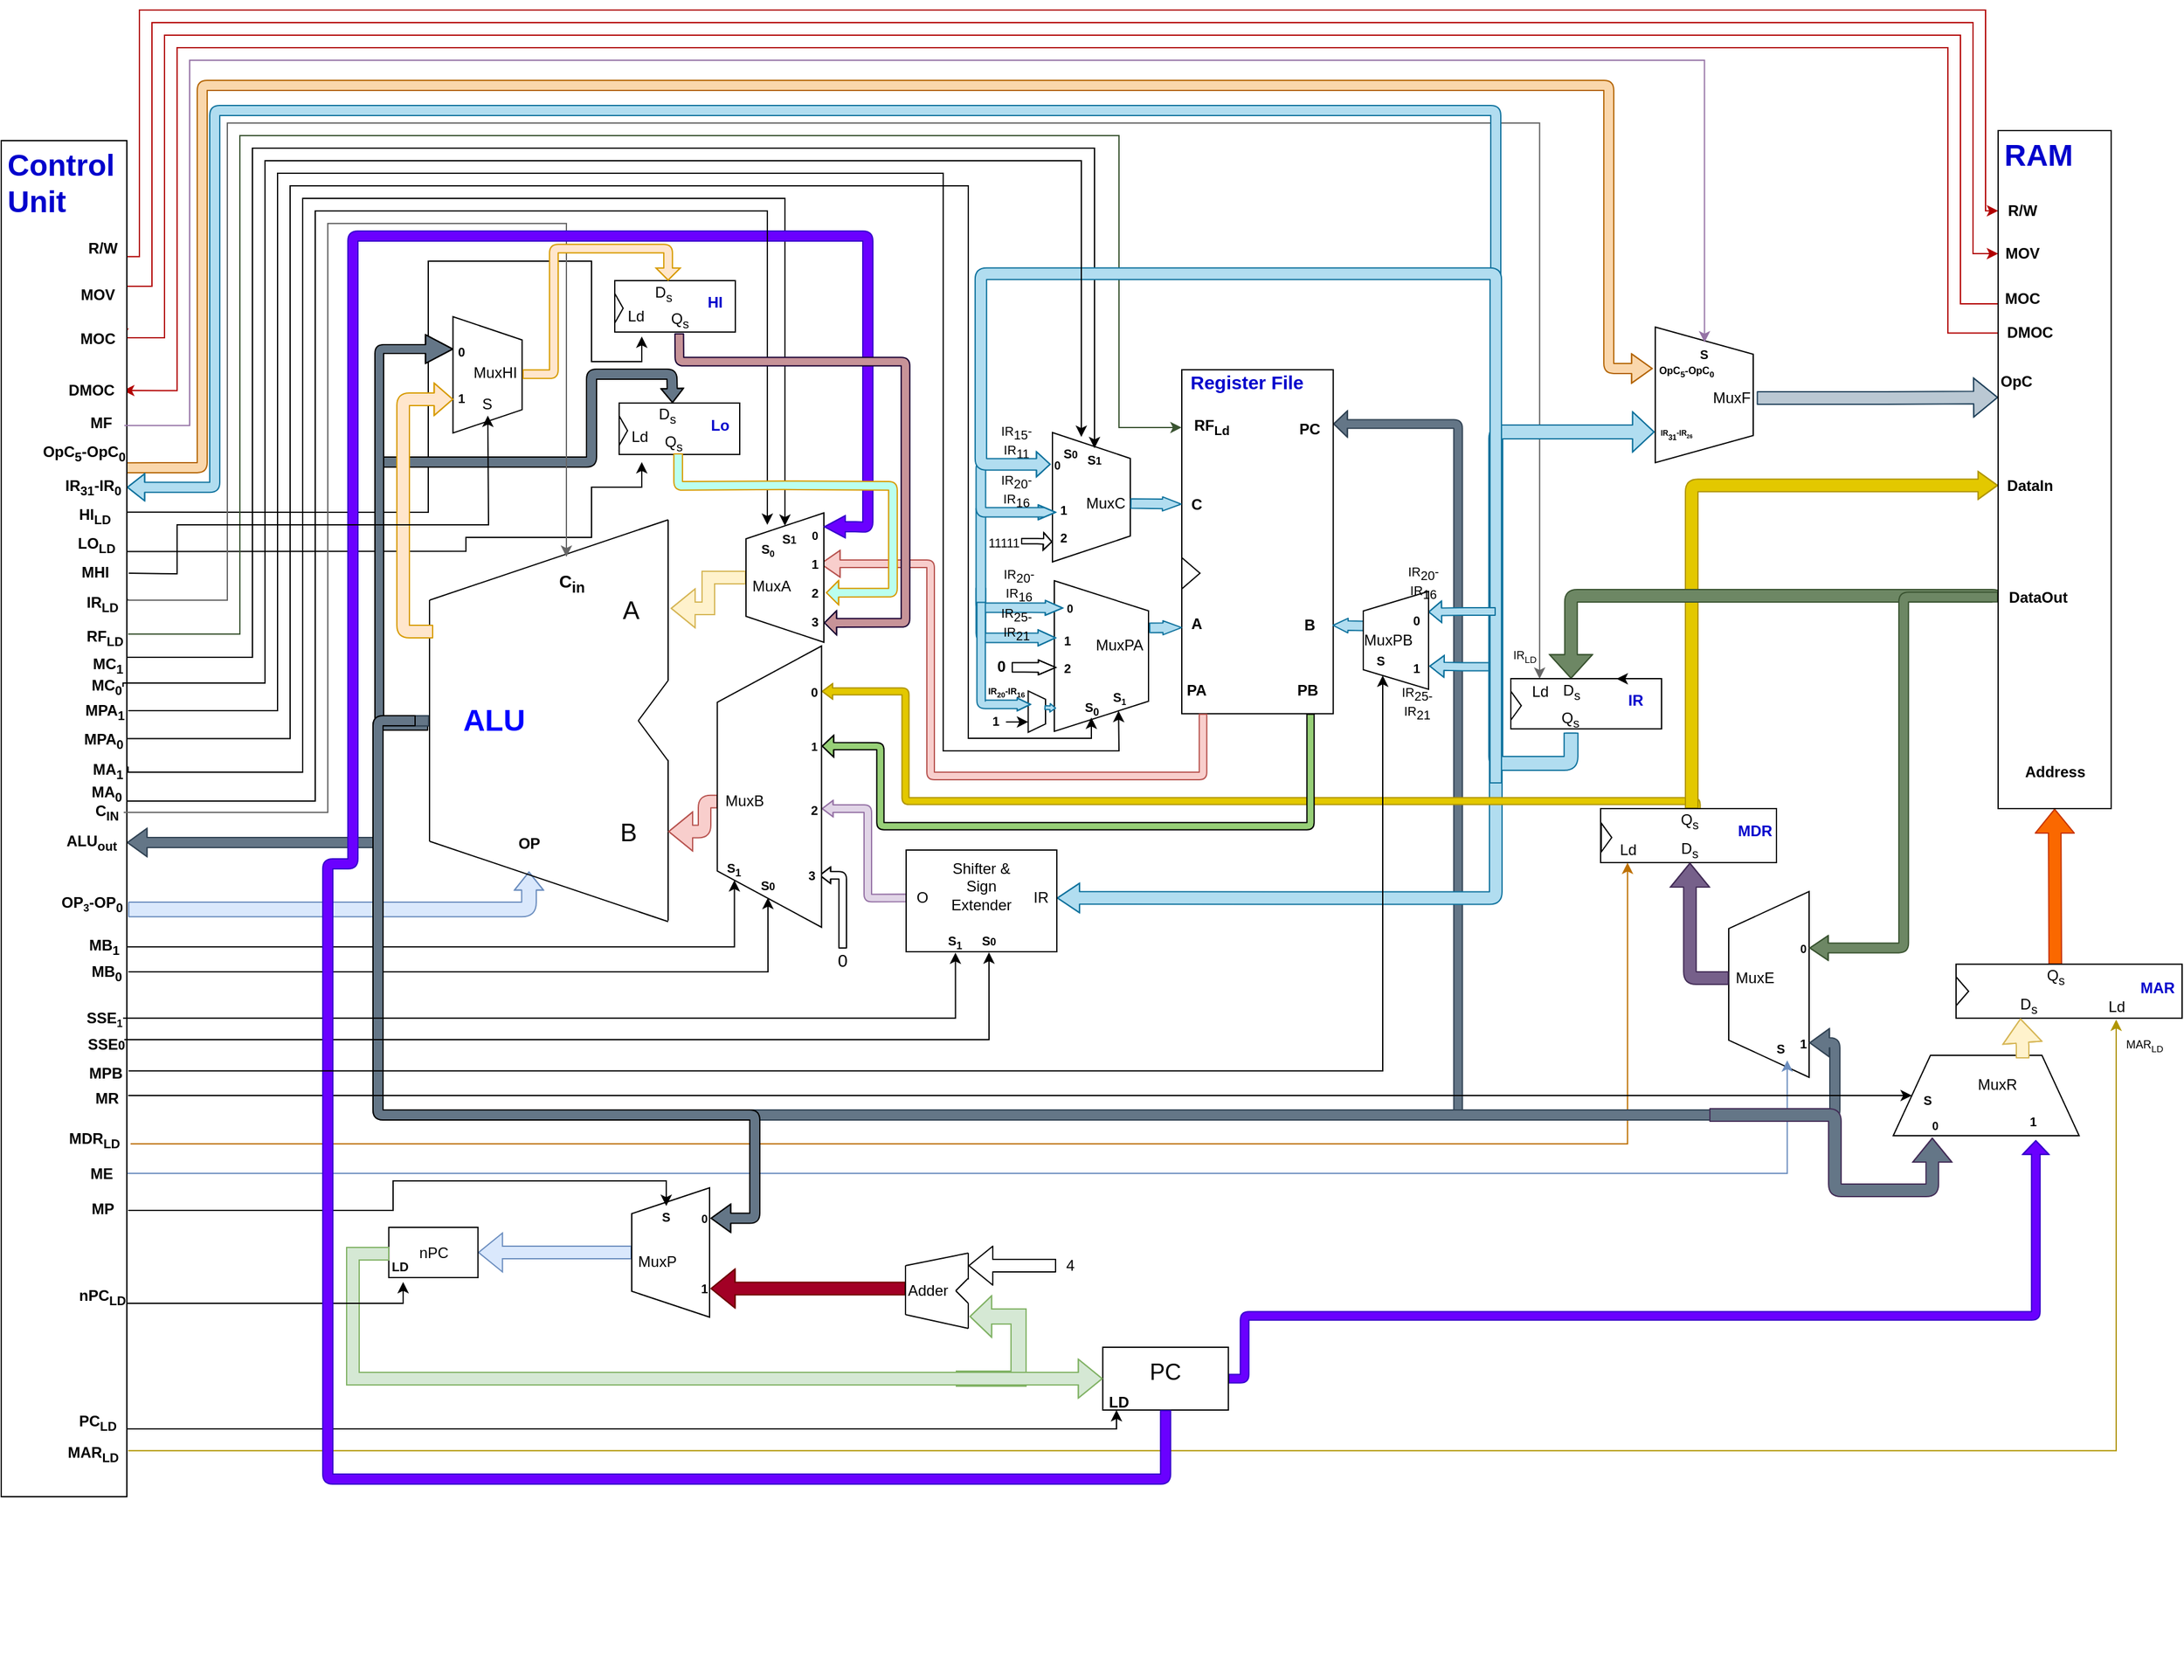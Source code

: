 <mxfile version="10.6.5" type="github"><diagram id="SmbWd2DgQL38dN-zvR-w" name="Page-1"><mxGraphModel dx="558" dy="1475" grid="1" gridSize="10" guides="1" tooltips="1" connect="1" arrows="1" fold="1" page="1" pageScale="1" pageWidth="827" pageHeight="1169" math="0" shadow="0"><root><mxCell id="0"/><mxCell id="1" parent="0"/><mxCell id="8fTDIlvPEYBBT3vGwSN_-2" value="" style="endArrow=classic;html=1;rounded=0;exitX=1;exitY=0.303;exitDx=0;exitDy=0;exitPerimeter=0;" edge="1" parent="1" source="hWJXzqrSauIVw0bRyUEo-1"><mxGeometry width="50" height="50" relative="1" as="geometry"><mxPoint x="180" y="340" as="sourcePoint"/><mxPoint x="530" y="280" as="targetPoint"/><Array as="points"><mxPoint x="390" y="351"/><mxPoint x="390" y="340"/><mxPoint x="490" y="340"/><mxPoint x="490" y="300"/><mxPoint x="530" y="300"/></Array></mxGeometry></mxCell><mxCell id="8fTDIlvPEYBBT3vGwSN_-1" value="" style="endArrow=classic;html=1;rounded=0;exitX=1;exitY=0.274;exitDx=0;exitDy=0;exitPerimeter=0;" edge="1" parent="1" source="hWJXzqrSauIVw0bRyUEo-1"><mxGeometry width="50" height="50" relative="1" as="geometry"><mxPoint x="160" y="330" as="sourcePoint"/><mxPoint x="530" y="180" as="targetPoint"/><Array as="points"><mxPoint x="360" y="320"/><mxPoint x="360" y="120"/><mxPoint x="490" y="120"/><mxPoint x="490" y="200"/><mxPoint x="530" y="200"/></Array></mxGeometry></mxCell><mxCell id="rY_n3w10g6FLNUzSWECb-115" value="" style="shape=flexArrow;endArrow=classic;html=1;fillColor=#647687;strokeColor=#000000;endWidth=8.735;endSize=3.371;entryX=0.75;entryY=0;entryDx=0;entryDy=0;width=8;" parent="1" target="rY_n3w10g6FLNUzSWECb-110" edge="1"><mxGeometry width="50" height="50" relative="1" as="geometry"><mxPoint x="320" y="280" as="sourcePoint"/><mxPoint x="530" y="220" as="targetPoint"/><Array as="points"><mxPoint x="380" y="280"/><mxPoint x="410" y="280"/><mxPoint x="490" y="280"/><mxPoint x="490" y="210"/><mxPoint x="554" y="210"/></Array></mxGeometry></mxCell><mxCell id="rY_n3w10g6FLNUzSWECb-90" value="" style="shape=flexArrow;endArrow=block;html=1;fillColor=#647687;strokeColor=#000000;endWidth=14.857;shadow=0;fontSize=12;endFill=0;startFill=0;startArrow=none;startSize=4.86;width=6.927;endSize=6.897;" parent="1" edge="1"><mxGeometry width="50" height="50" relative="1" as="geometry"><mxPoint x="360" y="490" as="sourcePoint"/><mxPoint x="380" y="190" as="targetPoint"/><Array as="points"><mxPoint x="321" y="490"/><mxPoint x="321" y="367"/><mxPoint x="321" y="277"/><mxPoint x="321" y="190"/></Array></mxGeometry></mxCell><mxCell id="Yh8f9Vpv6REUqjWmu9sl-47" value="" style="shape=flexArrow;endArrow=none;startArrow=block;html=1;exitX=1;exitY=0.25;exitDx=0;exitDy=0;edgeStyle=orthogonalEdgeStyle;fillColor=#647687;strokeColor=#314354;startWidth=13.023;endWidth=13.023;startSize=3.287;endSize=3.921;width=6.796;startFill=0;endFill=0;" parent="1" source="wxfyjAkVebcCGOw6mSbw-22" edge="1"><mxGeometry width="50" height="50" relative="1" as="geometry"><mxPoint x="980" y="396.5" as="sourcePoint"/><mxPoint x="1210" y="800" as="targetPoint"/><Array as="points"><mxPoint x="1180" y="250"/><mxPoint x="1180" y="800"/></Array></mxGeometry></mxCell><mxCell id="D1DJfb3kHyn8aNQsvpU2-2" value="" style="shape=trapezoid;perimeter=trapezoidPerimeter;whiteSpace=wrap;html=1;rotation=90;" parent="1" vertex="1"><mxGeometry x="836" y="397" width="120" height="75" as="geometry"/></mxCell><mxCell id="kWzLWSURIR93TGGNjAG5-2" value="" style="shape=flexArrow;endArrow=classic;html=1;width=7.6;endSize=4.261;endWidth=3.167;edgeStyle=orthogonalEdgeStyle;entryX=0;entryY=0.5;entryDx=0;entryDy=0;" parent="1" edge="1"><mxGeometry width="50" height="50" relative="1" as="geometry"><mxPoint x="824.5" y="443.5" as="sourcePoint"/><mxPoint x="860.1" y="443.6" as="targetPoint"/><Array as="points"><mxPoint x="834.5" y="443.5"/><mxPoint x="834.5" y="443.5"/></Array></mxGeometry></mxCell><mxCell id="m5uzRxeq1wJcsNecBjIM-1" value="" style="shape=flexArrow;html=1;fontSize=12;fontColor=#000000;fillColor=#647687;strokeColor=#314354;shadow=0;comic=0;endWidth=0;startArrow=block;startFill=0;endArrow=none;endFill=0;startWidth=13.492;startSize=4.86;width=8;edgeStyle=orthogonalEdgeStyle;entryX=0;entryY=0.5;entryDx=0;entryDy=0;exitX=1;exitY=0.5;exitDx=0;exitDy=0;" parent="1" source="m5uzRxeq1wJcsNecBjIM-2" target="Eg3Q7jYG4qAQC9Y_43vX-13" edge="1"><mxGeometry width="50" height="50" relative="1" as="geometry"><mxPoint x="120" y="570" as="sourcePoint"/><mxPoint x="370" y="471" as="targetPoint"/><Array as="points"><mxPoint x="320" y="583"/><mxPoint x="320" y="486"/></Array></mxGeometry></mxCell><mxCell id="otO893OZl91WJQ9qg4GI-1" value="" style="edgeStyle=orthogonalEdgeStyle;rounded=0;orthogonalLoop=1;jettySize=auto;html=1;entryX=0.956;entryY=1.405;entryDx=0;entryDy=0;shape=flexArrow;fillColor=#d5e8d4;strokeColor=#82b366;entryPerimeter=0;width=12;endSize=5.4;" parent="1" edge="1"><mxGeometry relative="1" as="geometry"><mxPoint x="790.893" y="960.534" as="targetPoint"/><mxPoint x="780" y="1010" as="sourcePoint"/><Array as="points"><mxPoint x="830" y="1010"/><mxPoint x="830" y="961"/></Array></mxGeometry></mxCell><mxCell id="fUMucdXKETRuHFb2eK_C-4" value="" style="shape=trapezoid;perimeter=trapezoidPerimeter;whiteSpace=wrap;html=1;rotation=-90;" parent="1" vertex="1"><mxGeometry x="1353.5" y="664" width="148" height="64" as="geometry"/></mxCell><mxCell id="hI_lSFjtQehakTHEMgwb-4" value="" style="endArrow=classic;html=1;exitX=1;exitY=0.5;exitDx=0;exitDy=0;entryX=0.75;entryY=1;entryDx=0;entryDy=0;edgeStyle=orthogonalEdgeStyle;rounded=0;fillColor=#dae8fc;strokeColor=#6c8ebf;" parent="1" source="hWJXzqrSauIVw0bRyUEo-71" target="fUMucdXKETRuHFb2eK_C-8" edge="1"><mxGeometry width="50" height="50" relative="1" as="geometry"><mxPoint x="160" y="990" as="sourcePoint"/><mxPoint x="210" y="940" as="targetPoint"/></mxGeometry></mxCell><mxCell id="Eg3Q7jYG4qAQC9Y_43vX-36" value="" style="shape=flexArrow;endArrow=classic;html=1;edgeStyle=orthogonalEdgeStyle;fillColor=#b1ddf0;strokeColor=#10739e;endWidth=12.571;endSize=5.526;entryX=1;entryY=0.5;entryDx=0;entryDy=0;" parent="1" target="Eg3Q7jYG4qAQC9Y_43vX-65" edge="1"><mxGeometry width="50" height="50" relative="1" as="geometry"><mxPoint x="1210" y="500" as="sourcePoint"/><mxPoint x="590" y="720" as="targetPoint"/><Array as="points"><mxPoint x="1210" y="510"/><mxPoint x="1210" y="627"/></Array></mxGeometry></mxCell><mxCell id="Eg3Q7jYG4qAQC9Y_43vX-78" value="" style="shape=flexArrow;endArrow=classic;html=1;shadow=0;strokeColor=#B09500;fillColor=#E3C800;fontSize=10;fontColor=#000000;entryX=1;entryY=0.5;entryDx=0;entryDy=0;width=5.556;endSize=2.406;endWidth=5.679;edgeStyle=orthogonalEdgeStyle;" parent="1" target="Eg3Q7jYG4qAQC9Y_43vX-52" edge="1"><mxGeometry width="50" height="50" relative="1" as="geometry"><mxPoint x="1370" y="580" as="sourcePoint"/><mxPoint x="770" y="550" as="targetPoint"/><Array as="points"><mxPoint x="1370" y="550"/><mxPoint x="740" y="550"/><mxPoint x="740" y="463"/></Array></mxGeometry></mxCell><mxCell id="Eg3Q7jYG4qAQC9Y_43vX-59" value="" style="endArrow=classic;html=1;entryX=0.5;entryY=1;entryDx=0;entryDy=0;exitX=0.5;exitY=0;exitDx=0;exitDy=0;rounded=0;edgeStyle=orthogonalEdgeStyle;" parent="1" source="hWJXzqrSauIVw0bRyUEo-66" target="Eg3Q7jYG4qAQC9Y_43vX-51" edge="1"><mxGeometry width="50" height="50" relative="1" as="geometry"><mxPoint x="130" y="536" as="sourcePoint"/><mxPoint x="1042.5" y="496" as="targetPoint"/><Array as="points"><mxPoint x="604" y="666"/></Array></mxGeometry></mxCell><mxCell id="Eg3Q7jYG4qAQC9Y_43vX-60" value="" style="endArrow=classic;html=1;entryX=0.5;entryY=1;entryDx=0;entryDy=0;rounded=0;edgeStyle=orthogonalEdgeStyle;exitX=1.012;exitY=0.613;exitDx=0;exitDy=0;exitPerimeter=0;" parent="1" source="hWJXzqrSauIVw0bRyUEo-1" target="Eg3Q7jYG4qAQC9Y_43vX-54" edge="1"><mxGeometry width="50" height="50" relative="1" as="geometry"><mxPoint x="130" y="694" as="sourcePoint"/><mxPoint x="1070" y="499.5" as="targetPoint"/><Array as="points"><mxPoint x="631" y="686"/></Array></mxGeometry></mxCell><mxCell id="hWJXzqrSauIVw0bRyUEo-31" value="" style="edgeStyle=orthogonalEdgeStyle;rounded=0;orthogonalLoop=1;jettySize=auto;html=1;entryX=1;entryY=0.5;entryDx=0;entryDy=0;fillColor=#e51400;strokeColor=#B20000;exitX=0;exitY=0.5;exitDx=0;exitDy=0;" parent="1" source="hWJXzqrSauIVw0bRyUEo-24" target="hWJXzqrSauIVw0bRyUEo-30" edge="1"><mxGeometry relative="1" as="geometry"><Array as="points"><mxPoint x="1610" y="154"/><mxPoint x="1580" y="154"/><mxPoint x="1580" y="-60"/><mxPoint x="150" y="-60"/><mxPoint x="150" y="181"/><mxPoint x="117" y="181"/></Array></mxGeometry></mxCell><mxCell id="hWJXzqrSauIVw0bRyUEo-74" value="" style="edgeStyle=orthogonalEdgeStyle;rounded=0;orthogonalLoop=1;jettySize=auto;html=1;entryX=1;entryY=0.5;entryDx=0;entryDy=0;fillColor=#e51400;strokeColor=#B20000;" parent="1" source="hWJXzqrSauIVw0bRyUEo-25" target="hWJXzqrSauIVw0bRyUEo-73" edge="1"><mxGeometry relative="1" as="geometry"><Array as="points"><mxPoint x="1570" y="177"/><mxPoint x="1570" y="-50"/><mxPoint x="160" y="-50"/><mxPoint x="160" y="223"/></Array></mxGeometry></mxCell><mxCell id="hWJXzqrSauIVw0bRyUEo-82" value="" style="endArrow=classic;html=1;exitX=1;exitY=0.75;exitDx=0;exitDy=0;entryX=0;entryY=0.5;entryDx=0;entryDy=0;edgeStyle=orthogonalEdgeStyle;rounded=0;fillColor=#e51400;strokeColor=#B20000;" parent="1" source="hWJXzqrSauIVw0bRyUEo-79" target="hWJXzqrSauIVw0bRyUEo-11" edge="1"><mxGeometry width="50" height="50" relative="1" as="geometry"><mxPoint x="140" y="300" as="sourcePoint"/><mxPoint x="640" y="70" as="targetPoint"/><Array as="points"><mxPoint x="130" y="116"/><mxPoint x="130" y="-80"/><mxPoint x="1600" y="-80"/><mxPoint x="1600" y="80"/></Array></mxGeometry></mxCell><mxCell id="hWJXzqrSauIVw0bRyUEo-83" value="" style="endArrow=classic;html=1;exitX=1;exitY=0.25;exitDx=0;exitDy=0;entryX=0;entryY=0.5;entryDx=0;entryDy=0;edgeStyle=orthogonalEdgeStyle;rounded=0;fillColor=#e51400;strokeColor=#B20000;" parent="1" source="hWJXzqrSauIVw0bRyUEo-77" target="hWJXzqrSauIVw0bRyUEo-23" edge="1"><mxGeometry width="50" height="50" relative="1" as="geometry"><mxPoint x="128.833" y="315" as="sourcePoint"/><mxPoint x="679.667" y="99.167" as="targetPoint"/><Array as="points"><mxPoint x="117" y="140"/><mxPoint x="140" y="140"/><mxPoint x="140" y="-70"/><mxPoint x="1590" y="-70"/><mxPoint x="1590" y="114"/></Array></mxGeometry></mxCell><mxCell id="hWJXzqrSauIVw0bRyUEo-85" value="" style="shape=flexArrow;endArrow=classic;html=1;entryX=0;entryY=0.5;entryDx=0;entryDy=0;edgeStyle=orthogonalEdgeStyle;endWidth=11.163;endSize=4.821;fillColor=#e3c800;strokeColor=#B09500;" parent="1" source="fUMucdXKETRuHFb2eK_C-32" target="hWJXzqrSauIVw0bRyUEo-26" edge="1"><mxGeometry width="50" height="50" relative="1" as="geometry"><mxPoint x="1366" y="550" as="sourcePoint"/><mxPoint x="545.647" y="206.5" as="targetPoint"/><Array as="points"><mxPoint x="1366" y="298"/></Array></mxGeometry></mxCell><mxCell id="wxfyjAkVebcCGOw6mSbw-36" value="" style="group" parent="1" connectable="0" vertex="1"><mxGeometry x="960" y="206.5" width="123" height="282" as="geometry"/></mxCell><mxCell id="wxfyjAkVebcCGOw6mSbw-19" value="" style="group" parent="wxfyjAkVebcCGOw6mSbw-36" connectable="0" vertex="1"><mxGeometry width="123.0" height="282" as="geometry"/></mxCell><mxCell id="wxfyjAkVebcCGOw6mSbw-20" value="" style="rounded=0;whiteSpace=wrap;html=1;" parent="wxfyjAkVebcCGOw6mSbw-19" vertex="1"><mxGeometry width="120.588" height="273.907" as="geometry"/></mxCell><mxCell id="wxfyjAkVebcCGOw6mSbw-21" value="&lt;h1&gt;&lt;font color=&quot;#0000cc&quot; style=&quot;font-size: 15px&quot;&gt;Register File&lt;/font&gt;&lt;/h1&gt;" style="text;html=1;strokeColor=none;fillColor=none;spacing=5;spacingTop=-20;whiteSpace=wrap;overflow=hidden;rounded=0;" parent="wxfyjAkVebcCGOw6mSbw-19" vertex="1"><mxGeometry x="2.412" y="-12.45" width="120.588" height="49.801" as="geometry"/></mxCell><mxCell id="wxfyjAkVebcCGOw6mSbw-22" value="&lt;b&gt;PC&lt;/b&gt;" style="text;html=1;strokeColor=none;fillColor=none;align=center;verticalAlign=middle;whiteSpace=wrap;rounded=0;" parent="wxfyjAkVebcCGOw6mSbw-19" vertex="1"><mxGeometry x="84.308" y="38.5" width="36.176" height="18.675" as="geometry"/></mxCell><mxCell id="wxfyjAkVebcCGOw6mSbw-24" value="&lt;b&gt;RF&lt;sub&gt;Ld&lt;/sub&gt;&lt;/b&gt;" style="text;html=1;strokeColor=none;fillColor=none;align=center;verticalAlign=middle;whiteSpace=wrap;rounded=0;" parent="wxfyjAkVebcCGOw6mSbw-19" vertex="1"><mxGeometry x="-0.112" y="36.644" width="48.235" height="18.675" as="geometry"/></mxCell><mxCell id="wxfyjAkVebcCGOw6mSbw-26" value="&lt;b&gt;A&lt;/b&gt;" style="text;html=1;strokeColor=none;fillColor=none;align=center;verticalAlign=middle;whiteSpace=wrap;rounded=0;" parent="wxfyjAkVebcCGOw6mSbw-19" vertex="1"><mxGeometry y="193.44" width="24.118" height="18.675" as="geometry"/></mxCell><mxCell id="wxfyjAkVebcCGOw6mSbw-28" value="&lt;b&gt;PA&lt;/b&gt;&lt;br&gt;" style="text;html=1;" parent="wxfyjAkVebcCGOw6mSbw-19" vertex="1"><mxGeometry x="1.809" y="241.536" width="30.147" height="32.371" as="geometry"/></mxCell><mxCell id="wxfyjAkVebcCGOw6mSbw-33" value="&lt;b&gt;PB&lt;/b&gt;" style="text;html=1;" parent="wxfyjAkVebcCGOw6mSbw-19" vertex="1"><mxGeometry x="90.441" y="241.536" width="24.118" height="32.371" as="geometry"/></mxCell><mxCell id="wxfyjAkVebcCGOw6mSbw-34" value="&lt;b&gt;B&lt;/b&gt;" style="text;html=1;strokeColor=none;fillColor=none;align=center;verticalAlign=middle;whiteSpace=wrap;rounded=0;" parent="wxfyjAkVebcCGOw6mSbw-19" vertex="1"><mxGeometry x="84.412" y="194.576" width="36.176" height="18.675" as="geometry"/></mxCell><mxCell id="wxfyjAkVebcCGOw6mSbw-35" value="" style="triangle;whiteSpace=wrap;html=1;" parent="wxfyjAkVebcCGOw6mSbw-19" vertex="1"><mxGeometry y="149.599" width="14.471" height="24.901" as="geometry"/></mxCell><mxCell id="wxfyjAkVebcCGOw6mSbw-25" value="&lt;b&gt;C&lt;/b&gt;" style="text;html=1;strokeColor=none;fillColor=none;align=center;verticalAlign=middle;whiteSpace=wrap;rounded=0;" parent="wxfyjAkVebcCGOw6mSbw-19" vertex="1"><mxGeometry y="94.557" width="24.118" height="24.901" as="geometry"/></mxCell><mxCell id="hWJXzqrSauIVw0bRyUEo-86" value="" style="shape=flexArrow;endArrow=classic;html=1;exitX=0;exitY=0.5;exitDx=0;exitDy=0;edgeStyle=orthogonalEdgeStyle;entryX=0.5;entryY=0;entryDx=0;entryDy=0;fillColor=#6d8764;strokeColor=#3A5431;endWidth=23;endSize=5.89;" parent="1" source="hWJXzqrSauIVw0bRyUEo-27" target="hWJXzqrSauIVw0bRyUEo-118" edge="1"><mxGeometry width="50" height="50" relative="1" as="geometry"><mxPoint x="540" y="286.5" as="sourcePoint"/><mxPoint x="480" y="306.5" as="targetPoint"/><Array as="points"><mxPoint x="1270" y="386.5"/></Array></mxGeometry></mxCell><mxCell id="hWJXzqrSauIVw0bRyUEo-89" value="" style="shape=flexArrow;endArrow=classic;html=1;entryX=0.5;entryY=1;entryDx=0;entryDy=0;exitX=0.5;exitY=0;exitDx=0;exitDy=0;fillColor=#fa6800;strokeColor=#C73500;" parent="1" source="hWJXzqrSauIVw0bRyUEo-92" target="hWJXzqrSauIVw0bRyUEo-88" edge="1"><mxGeometry width="50" height="50" relative="1" as="geometry"><mxPoint x="808.5" y="353" as="sourcePoint"/><mxPoint x="803.5" y="313" as="targetPoint"/></mxGeometry></mxCell><mxCell id="hWJXzqrSauIVw0bRyUEo-112" value="" style="shape=flexArrow;endArrow=classic;html=1;entryX=0;entryY=0.5;entryDx=0;entryDy=0;edgeStyle=orthogonalEdgeStyle;endWidth=14.44;endSize=5.116;width=7.907;fillColor=#fad7ac;strokeColor=#b46504;exitX=1;exitY=0.5;exitDx=0;exitDy=0;" parent="1" source="Yh8f9Vpv6REUqjWmu9sl-25" target="Yh8f9Vpv6REUqjWmu9sl-29" edge="1"><mxGeometry width="50" height="50" relative="1" as="geometry"><mxPoint x="960" y="165" as="sourcePoint"/><mxPoint x="679.857" y="229.286" as="targetPoint"/><Array as="points"><mxPoint x="180" y="284"/><mxPoint x="180" y="-20"/><mxPoint x="1300" y="-20"/><mxPoint x="1300" y="206"/></Array></mxGeometry></mxCell><mxCell id="wxfyjAkVebcCGOw6mSbw-61" value="" style="shape=flexArrow;endArrow=classic;html=1;width=6;endSize=4.8;endWidth=14.245;exitX=0.5;exitY=1;exitDx=0;exitDy=0;edgeStyle=orthogonalEdgeStyle;fillColor=#f8cecc;strokeColor=#b85450;entryX=1;entryY=0.5;entryDx=0;entryDy=0;" parent="1" source="wxfyjAkVebcCGOw6mSbw-28" target="0DinrAAVJMXllUfdoS-o-3" edge="1"><mxGeometry width="50" height="50" relative="1" as="geometry"><mxPoint x="1056.5" y="518.5" as="sourcePoint"/><mxPoint x="680" y="361" as="targetPoint"/><Array as="points"><mxPoint x="977" y="530"/><mxPoint x="760" y="530"/><mxPoint x="760" y="361"/></Array></mxGeometry></mxCell><mxCell id="hWJXzqrSauIVw0bRyUEo-121" value="" style="group" parent="1" vertex="1" connectable="0"><mxGeometry x="1566.5" y="679.905" width="190" height="138.095" as="geometry"/></mxCell><mxCell id="hWJXzqrSauIVw0bRyUEo-97" value="" style="group" parent="hWJXzqrSauIVw0bRyUEo-121" vertex="1" connectable="0"><mxGeometry x="10" width="180" height="43.095" as="geometry"/></mxCell><mxCell id="hWJXzqrSauIVw0bRyUEo-90" value="" style="rounded=0;whiteSpace=wrap;html=1;align=center;" parent="hWJXzqrSauIVw0bRyUEo-97" vertex="1"><mxGeometry width="180" height="43" as="geometry"/></mxCell><mxCell id="hWJXzqrSauIVw0bRyUEo-92" value="Q&lt;sub&gt;s&lt;/sub&gt;" style="text;html=1;strokeColor=none;fillColor=none;align=center;verticalAlign=middle;whiteSpace=wrap;rounded=0;" parent="hWJXzqrSauIVw0bRyUEo-97" vertex="1"><mxGeometry x="59" y="0.5" width="40" height="20" as="geometry"/></mxCell><mxCell id="hWJXzqrSauIVw0bRyUEo-93" value="Ld&lt;br&gt;" style="text;html=1;strokeColor=none;fillColor=none;align=center;verticalAlign=middle;whiteSpace=wrap;rounded=0;" parent="hWJXzqrSauIVw0bRyUEo-97" vertex="1"><mxGeometry x="115" y="24.095" width="25" height="20" as="geometry"/></mxCell><mxCell id="hWJXzqrSauIVw0bRyUEo-95" value="D&lt;sub&gt;s&lt;/sub&gt;" style="text;html=1;strokeColor=none;fillColor=none;align=center;verticalAlign=middle;whiteSpace=wrap;rounded=0;" parent="hWJXzqrSauIVw0bRyUEo-97" vertex="1"><mxGeometry x="45" y="23.095" width="25" height="20" as="geometry"/></mxCell><mxCell id="hWJXzqrSauIVw0bRyUEo-96" value="" style="triangle;whiteSpace=wrap;html=1;align=center;" parent="hWJXzqrSauIVw0bRyUEo-97" vertex="1"><mxGeometry y="10.095" width="10" height="23" as="geometry"/></mxCell><mxCell id="hWJXzqrSauIVw0bRyUEo-120" value="&lt;div style=&quot;text-align: right ; font-size: 9px&quot;&gt;MAR&lt;sub&gt;LD&lt;/sub&gt;&lt;br&gt;&lt;/div&gt;" style="text;html=1;" parent="hWJXzqrSauIVw0bRyUEo-121" vertex="1"><mxGeometry x="143.5" y="52.095" width="40" height="28" as="geometry"/></mxCell><mxCell id="r7mitkOyb8_V7SY_EoeS-101" value="" style="shape=trapezoid;perimeter=trapezoidPerimeter;whiteSpace=wrap;html=1;rotation=0;" parent="hWJXzqrSauIVw0bRyUEo-121" vertex="1"><mxGeometry x="-40" y="72.595" width="148" height="64" as="geometry"/></mxCell><mxCell id="r7mitkOyb8_V7SY_EoeS-103" value="&lt;font style=&quot;font-size: 9px&quot;&gt;&lt;b&gt;0&lt;/b&gt;&lt;/font&gt;" style="text;html=1;strokeColor=none;fillColor=none;align=center;verticalAlign=middle;whiteSpace=wrap;rounded=0;" parent="hWJXzqrSauIVw0bRyUEo-121" vertex="1"><mxGeometry x="-11.429" y="118.095" width="10" height="20" as="geometry"/></mxCell><mxCell id="r7mitkOyb8_V7SY_EoeS-104" value="MuxR" style="text;html=1;strokeColor=none;fillColor=none;align=center;verticalAlign=middle;whiteSpace=wrap;rounded=0;" parent="hWJXzqrSauIVw0bRyUEo-121" vertex="1"><mxGeometry x="22.571" y="86.095" width="41" height="20" as="geometry"/></mxCell><mxCell id="r7mitkOyb8_V7SY_EoeS-106" value="&lt;font size=&quot;1&quot;&gt;&lt;b&gt;1&lt;/b&gt;&lt;/font&gt;" style="text;html=1;strokeColor=none;fillColor=none;align=center;verticalAlign=middle;whiteSpace=wrap;rounded=0;" parent="hWJXzqrSauIVw0bRyUEo-121" vertex="1"><mxGeometry x="66.071" y="114.595" width="10" height="20" as="geometry"/></mxCell><mxCell id="r7mitkOyb8_V7SY_EoeS-108" value="" style="shape=flexArrow;endArrow=classic;html=1;fillColor=#fff2cc;strokeColor=#d6b656;entryX=0.25;entryY=1;entryDx=0;entryDy=0;" parent="hWJXzqrSauIVw0bRyUEo-121" target="hWJXzqrSauIVw0bRyUEo-95" edge="1"><mxGeometry width="50" height="50" relative="1" as="geometry"><mxPoint x="63" y="75.095" as="sourcePoint"/><mxPoint x="63.5" y="50.095" as="targetPoint"/><Array as="points"><mxPoint x="63" y="65.095"/></Array></mxGeometry></mxCell><mxCell id="wxfyjAkVebcCGOw6mSbw-62" value="" style="shape=flexArrow;endArrow=classic;html=1;width=5.714;endSize=2.7;endWidth=10.612;exitX=0.5;exitY=1;exitDx=0;exitDy=0;entryX=1;entryY=0.5;entryDx=0;entryDy=0;fillColor=#97D077;edgeStyle=orthogonalEdgeStyle;" parent="1" source="wxfyjAkVebcCGOw6mSbw-33" target="Eg3Q7jYG4qAQC9Y_43vX-48" edge="1"><mxGeometry width="50" height="50" relative="1" as="geometry"><mxPoint x="1185.448" y="491.707" as="sourcePoint"/><mxPoint x="1185.5" y="530" as="targetPoint"/><Array as="points"><mxPoint x="1062" y="480"/><mxPoint x="1062" y="570"/><mxPoint x="720" y="570"/><mxPoint x="720" y="506"/></Array></mxGeometry></mxCell><mxCell id="hWJXzqrSauIVw0bRyUEo-125" value="" style="endArrow=classic;html=1;entryX=0.5;entryY=0;entryDx=0;entryDy=0;edgeStyle=orthogonalEdgeStyle;rounded=0;fillColor=#f5f5f5;strokeColor=#666666;exitX=1;exitY=0.5;exitDx=0;exitDy=0;" parent="1" source="hWJXzqrSauIVw0bRyUEo-58" target="hWJXzqrSauIVw0bRyUEo-117" edge="1"><mxGeometry width="50" height="50" relative="1" as="geometry"><mxPoint x="130" y="179" as="sourcePoint"/><mxPoint x="390" y="210" as="targetPoint"/><Array as="points"><mxPoint x="121" y="390"/><mxPoint x="200" y="390"/><mxPoint x="200" y="10"/><mxPoint x="1245" y="10"/></Array></mxGeometry></mxCell><mxCell id="hWJXzqrSauIVw0bRyUEo-127" value="" style="group" parent="1" vertex="1" connectable="0"><mxGeometry x="1180" y="357" width="162" height="140" as="geometry"/></mxCell><mxCell id="hWJXzqrSauIVw0bRyUEo-126" value="&lt;font style=&quot;font-size: 9px&quot;&gt;IR&lt;sub&gt;LD&lt;/sub&gt;&lt;/font&gt;" style="text;html=1;" parent="hWJXzqrSauIVw0bRyUEo-127" vertex="1"><mxGeometry x="42" y="62" width="30" height="30" as="geometry"/></mxCell><mxCell id="rY_n3w10g6FLNUzSWECb-15" value="" style="shape=flexArrow;endArrow=classic;html=1;width=6.389;endSize=3.447;endWidth=9.931;fillColor=#b1ddf0;strokeColor=#10739e;edgeStyle=orthogonalEdgeStyle;" parent="hWJXzqrSauIVw0bRyUEo-127" edge="1"><mxGeometry width="50" height="50" relative="1" as="geometry"><mxPoint x="31" y="86" as="sourcePoint"/><mxPoint x="-23" y="85.5" as="targetPoint"/><Array as="points"><mxPoint x="4" y="86"/></Array></mxGeometry></mxCell><mxCell id="rY_n3w10g6FLNUzSWECb-94" value="" style="group" parent="hWJXzqrSauIVw0bRyUEo-127" vertex="1" connectable="0"><mxGeometry x="42" y="95.5" width="120" height="43" as="geometry"/></mxCell><mxCell id="hWJXzqrSauIVw0bRyUEo-113" value="" style="group" parent="rY_n3w10g6FLNUzSWECb-94" vertex="1" connectable="0"><mxGeometry width="120" height="43" as="geometry"/></mxCell><mxCell id="hWJXzqrSauIVw0bRyUEo-114" value="" style="rounded=0;whiteSpace=wrap;html=1;align=center;" parent="hWJXzqrSauIVw0bRyUEo-113" vertex="1"><mxGeometry width="120" height="40" as="geometry"/></mxCell><mxCell id="hWJXzqrSauIVw0bRyUEo-115" value="&lt;b&gt;&lt;font color=&quot;#0000cc&quot;&gt;IR&lt;/font&gt;&lt;/b&gt;" style="text;html=1;strokeColor=none;fillColor=none;align=center;verticalAlign=middle;whiteSpace=wrap;rounded=0;" parent="hWJXzqrSauIVw0bRyUEo-113" vertex="1"><mxGeometry x="83.167" y="0.095" width="33.333" height="34.923" as="geometry"/></mxCell><mxCell id="hWJXzqrSauIVw0bRyUEo-116" value="Q&lt;sub&gt;s&lt;/sub&gt;" style="text;html=1;strokeColor=none;fillColor=none;align=center;verticalAlign=middle;whiteSpace=wrap;rounded=0;" parent="hWJXzqrSauIVw0bRyUEo-113" vertex="1"><mxGeometry x="31.25" y="22.949" width="33.333" height="19.956" as="geometry"/></mxCell><mxCell id="hWJXzqrSauIVw0bRyUEo-117" value="Ld&lt;br&gt;" style="text;html=1;strokeColor=none;fillColor=none;align=center;verticalAlign=middle;whiteSpace=wrap;rounded=0;" parent="hWJXzqrSauIVw0bRyUEo-113" vertex="1"><mxGeometry x="12.5" y="0.095" width="20.833" height="19.956" as="geometry"/></mxCell><mxCell id="hWJXzqrSauIVw0bRyUEo-118" value="D&lt;sub&gt;s&lt;/sub&gt;" style="text;html=1;strokeColor=none;fillColor=none;align=center;verticalAlign=middle;whiteSpace=wrap;rounded=0;" parent="hWJXzqrSauIVw0bRyUEo-113" vertex="1"><mxGeometry x="37.5" y="0.095" width="20.833" height="19.956" as="geometry"/></mxCell><mxCell id="hWJXzqrSauIVw0bRyUEo-119" value="" style="triangle;whiteSpace=wrap;html=1;align=center;" parent="hWJXzqrSauIVw0bRyUEo-113" vertex="1"><mxGeometry y="10.073" width="8.333" height="22.949" as="geometry"/></mxCell><mxCell id="hI_lSFjtQehakTHEMgwb-1" style="edgeStyle=orthogonalEdgeStyle;rounded=0;orthogonalLoop=1;jettySize=auto;html=1;exitX=0.25;exitY=0;exitDx=0;exitDy=0;entryX=0.032;entryY=0.013;entryDx=0;entryDy=0;entryPerimeter=0;" parent="hWJXzqrSauIVw0bRyUEo-113" source="hWJXzqrSauIVw0bRyUEo-115" target="hWJXzqrSauIVw0bRyUEo-115" edge="1"><mxGeometry relative="1" as="geometry"/></mxCell><mxCell id="wxfyjAkVebcCGOw6mSbw-77" value="" style="group" parent="1" connectable="0" vertex="1"><mxGeometry x="820.5" y="306" width="119" height="60" as="geometry"/></mxCell><mxCell id="wxfyjAkVebcCGOw6mSbw-52" value="" style="group" parent="wxfyjAkVebcCGOw6mSbw-77" connectable="0" vertex="1"><mxGeometry x="30" y="-20" width="89" height="80" as="geometry"/></mxCell><mxCell id="wxfyjAkVebcCGOw6mSbw-74" value="" style="group" parent="wxfyjAkVebcCGOw6mSbw-52" connectable="0" vertex="1"><mxGeometry y="-10" width="89" height="90" as="geometry"/></mxCell><mxCell id="rY_n3w10g6FLNUzSWECb-1" value="" style="group" parent="wxfyjAkVebcCGOw6mSbw-74" vertex="1" connectable="0"><mxGeometry x="-14" y="1" width="103" height="72.5" as="geometry"/></mxCell><mxCell id="rY_n3w10g6FLNUzSWECb-9" value="" style="group" parent="rY_n3w10g6FLNUzSWECb-1" vertex="1" connectable="0"><mxGeometry width="103" height="72.5" as="geometry"/></mxCell><mxCell id="wxfyjAkVebcCGOw6mSbw-37" value="" style="shape=trapezoid;perimeter=trapezoidPerimeter;whiteSpace=wrap;html=1;rotation=90;" parent="rY_n3w10g6FLNUzSWECb-9" vertex="1"><mxGeometry width="103" height="62" as="geometry"/></mxCell><mxCell id="wxfyjAkVebcCGOw6mSbw-39" value="&lt;font size=&quot;1&quot;&gt;&lt;b&gt;1&lt;/b&gt;&lt;/font&gt;" style="text;html=1;strokeColor=none;fillColor=none;align=center;verticalAlign=middle;whiteSpace=wrap;rounded=0;" parent="rY_n3w10g6FLNUzSWECb-9" vertex="1"><mxGeometry x="24" y="30" width="10" height="21" as="geometry"/></mxCell><mxCell id="wxfyjAkVebcCGOw6mSbw-73" value="MuxC" style="text;html=1;strokeColor=none;fillColor=none;align=center;verticalAlign=middle;whiteSpace=wrap;rounded=0;" parent="rY_n3w10g6FLNUzSWECb-9" vertex="1"><mxGeometry x="43.5" y="21" width="39" height="30" as="geometry"/></mxCell><mxCell id="hWJXzqrSauIVw0bRyUEo-128" value="" style="shape=flexArrow;endArrow=classic;html=1;exitX=0.5;exitY=1;exitDx=0;exitDy=0;edgeStyle=orthogonalEdgeStyle;fillColor=#b1ddf0;strokeColor=#10739e;width=8;endSize=4.24;endWidth=12.571;entryX=1.006;entryY=0.796;entryDx=0;entryDy=0;entryPerimeter=0;" parent="1" source="hWJXzqrSauIVw0bRyUEo-116" target="Yh8f9Vpv6REUqjWmu9sl-25" edge="1"><mxGeometry width="50" height="50" relative="1" as="geometry"><mxPoint x="450" y="460" as="sourcePoint"/><mxPoint x="130" y="300" as="targetPoint"/><Array as="points"><mxPoint x="1270" y="520"/><mxPoint x="1210" y="520"/><mxPoint x="1210"/><mxPoint x="190"/><mxPoint x="190" y="300"/></Array></mxGeometry></mxCell><mxCell id="wxfyjAkVebcCGOw6mSbw-78" value="" style="group" parent="1" connectable="0" vertex="1"><mxGeometry x="833.5" y="392" width="104" height="67" as="geometry"/></mxCell><mxCell id="wxfyjAkVebcCGOw6mSbw-79" value="" style="endArrow=classic;html=1;exitX=1;exitY=0.5;exitDx=0;exitDy=0;edgeStyle=orthogonalEdgeStyle;rounded=0;fillColor=#6d8764;strokeColor=#3A5431;entryX=0;entryY=0.5;entryDx=0;entryDy=0;" parent="1" source="hWJXzqrSauIVw0bRyUEo-57" target="wxfyjAkVebcCGOw6mSbw-24" edge="1"><mxGeometry width="50" height="50" relative="1" as="geometry"><mxPoint x="887" y="330.5" as="sourcePoint"/><mxPoint x="927" y="330" as="targetPoint"/><Array as="points"><mxPoint x="210" y="417"/><mxPoint x="210" y="20"/><mxPoint x="910" y="20"/><mxPoint x="910" y="253"/></Array></mxGeometry></mxCell><mxCell id="fUMucdXKETRuHFb2eK_C-24" value="" style="shape=flexArrow;endArrow=classic;html=1;entryX=1;entryY=0.5;entryDx=0;entryDy=0;edgeStyle=orthogonalEdgeStyle;exitX=0;exitY=0.5;exitDx=0;exitDy=0;fillColor=#6d8764;strokeColor=#3A5431;endWidth=10.93;endSize=4.54;width=7.674;" parent="1" source="hWJXzqrSauIVw0bRyUEo-27" target="fUMucdXKETRuHFb2eK_C-5" edge="1"><mxGeometry width="50" height="50" relative="1" as="geometry"><mxPoint x="1043.5" y="213" as="sourcePoint"/><mxPoint x="963.5" y="303" as="targetPoint"/></mxGeometry></mxCell><mxCell id="hWJXzqrSauIVw0bRyUEo-99" value="" style="endArrow=classic;html=1;entryX=0.5;entryY=1;entryDx=0;entryDy=0;exitX=1;exitY=0.25;exitDx=0;exitDy=0;edgeStyle=orthogonalEdgeStyle;rounded=0;fillColor=#e3c800;strokeColor=#B09500;" parent="1" source="hWJXzqrSauIVw0bRyUEo-59" target="hWJXzqrSauIVw0bRyUEo-93" edge="1"><mxGeometry width="50" height="50" relative="1" as="geometry"><mxPoint x="130" y="220" as="sourcePoint"/><mxPoint x="70" y="720" as="targetPoint"/><Array as="points"><mxPoint x="1704" y="1067"/></Array></mxGeometry></mxCell><mxCell id="fUMucdXKETRuHFb2eK_C-28" value="" style="group" parent="1" vertex="1" connectable="0"><mxGeometry x="1269" y="314" width="122" height="73" as="geometry"/></mxCell><mxCell id="fUMucdXKETRuHFb2eK_C-29" value="" style="group" parent="fUMucdXKETRuHFb2eK_C-28" vertex="1" connectable="0"><mxGeometry x="64.5" y="242" width="100" height="43" as="geometry"/></mxCell><mxCell id="fUMucdXKETRuHFb2eK_C-30" value="" style="rounded=0;whiteSpace=wrap;html=1;align=center;" parent="fUMucdXKETRuHFb2eK_C-29" vertex="1"><mxGeometry x="-40" width="140" height="43" as="geometry"/></mxCell><mxCell id="fUMucdXKETRuHFb2eK_C-31" value="&lt;b&gt;&lt;font color=&quot;#0000cc&quot;&gt;MDR&lt;/font&gt;&lt;/b&gt;" style="text;html=1;strokeColor=none;fillColor=none;align=center;verticalAlign=middle;whiteSpace=wrap;rounded=0;" parent="fUMucdXKETRuHFb2eK_C-29" vertex="1"><mxGeometry x="66.667" y="0.594" width="33.333" height="34.923" as="geometry"/></mxCell><mxCell id="fUMucdXKETRuHFb2eK_C-32" value="Q&lt;sub&gt;s&lt;/sub&gt;" style="text;html=1;strokeColor=none;fillColor=none;align=center;verticalAlign=middle;whiteSpace=wrap;rounded=0;" parent="fUMucdXKETRuHFb2eK_C-29" vertex="1"><mxGeometry x="14.417" width="33.333" height="19.956" as="geometry"/></mxCell><mxCell id="fUMucdXKETRuHFb2eK_C-34" value="D&lt;sub&gt;s&lt;/sub&gt;" style="text;html=1;strokeColor=none;fillColor=none;align=center;verticalAlign=middle;whiteSpace=wrap;rounded=0;" parent="fUMucdXKETRuHFb2eK_C-29" vertex="1"><mxGeometry x="20.667" y="23.044" width="20.833" height="19.956" as="geometry"/></mxCell><mxCell id="fUMucdXKETRuHFb2eK_C-37" value="" style="shape=flexArrow;endArrow=classic;html=1;exitX=0;exitY=0.5;exitDx=0;exitDy=0;edgeStyle=orthogonalEdgeStyle;fillColor=#76608a;strokeColor=#432D57;entryX=0.5;entryY=1;entryDx=0;entryDy=0;" parent="1" source="fUMucdXKETRuHFb2eK_C-7" target="fUMucdXKETRuHFb2eK_C-34" edge="1"><mxGeometry width="50" height="50" relative="1" as="geometry"><mxPoint x="598" y="289" as="sourcePoint"/><mxPoint x="1350" y="640" as="targetPoint"/><Array as="points"><mxPoint x="1365" y="691"/></Array></mxGeometry></mxCell><mxCell id="Yh8f9Vpv6REUqjWmu9sl-1" value="" style="endArrow=classic;html=1;exitX=1;exitY=0.5;exitDx=0;exitDy=0;entryX=0.5;entryY=1;entryDx=0;entryDy=0;edgeStyle=orthogonalEdgeStyle;rounded=0;fillColor=#f0a30a;strokeColor=#BD7000;" parent="1" source="hWJXzqrSauIVw0bRyUEo-60" target="fUMucdXKETRuHFb2eK_C-33" edge="1"><mxGeometry width="50" height="50" relative="1" as="geometry"><mxPoint x="20" y="880" as="sourcePoint"/><mxPoint x="70" y="830" as="targetPoint"/><Array as="points"><mxPoint x="1315" y="823"/></Array></mxGeometry></mxCell><mxCell id="Yh8f9Vpv6REUqjWmu9sl-36" value="" style="group" parent="1" vertex="1" connectable="0"><mxGeometry x="1322" y="173.5" width="108" height="92" as="geometry"/></mxCell><mxCell id="Yh8f9Vpv6REUqjWmu9sl-28" value="" style="shape=trapezoid;perimeter=trapezoidPerimeter;whiteSpace=wrap;html=1;rotation=90;" parent="Yh8f9Vpv6REUqjWmu9sl-36" vertex="1"><mxGeometry y="14" width="108" height="78" as="geometry"/></mxCell><mxCell id="Yh8f9Vpv6REUqjWmu9sl-29" value="&lt;b style=&quot;font-size: 8px&quot;&gt;OpC&lt;sub&gt;5&lt;/sub&gt;-OpC&lt;sub&gt;0&lt;/sub&gt;&lt;/b&gt;&lt;br&gt;" style="text;html=1;strokeColor=none;fillColor=none;align=center;verticalAlign=middle;whiteSpace=wrap;rounded=0;" parent="Yh8f9Vpv6REUqjWmu9sl-36" vertex="1"><mxGeometry x="13" y="22.5" width="54" height="19" as="geometry"/></mxCell><mxCell id="Yh8f9Vpv6REUqjWmu9sl-30" value="&lt;font&gt;&lt;b&gt;&lt;span style=&quot;font-size: 6px&quot;&gt;IR&lt;/span&gt;&lt;sub style=&quot;font-size: 6px&quot;&gt;31&lt;/sub&gt;&lt;span style=&quot;font-size: 6px&quot;&gt;-IR&lt;/span&gt;&lt;span style=&quot;font-size: 5px&quot;&gt;&lt;sub&gt;26&lt;/sub&gt;&lt;/span&gt;&lt;/b&gt;&lt;/font&gt;&lt;br&gt;" style="text;html=1;strokeColor=none;fillColor=none;align=center;verticalAlign=middle;whiteSpace=wrap;rounded=0;" parent="Yh8f9Vpv6REUqjWmu9sl-36" vertex="1"><mxGeometry x="14.5" y="73" width="34" height="19" as="geometry"/></mxCell><mxCell id="Yh8f9Vpv6REUqjWmu9sl-31" value="&lt;font size=&quot;1&quot;&gt;&lt;b&gt;S&lt;/b&gt;&lt;/font&gt;" style="text;html=1;strokeColor=none;fillColor=none;align=center;verticalAlign=middle;whiteSpace=wrap;rounded=0;" parent="Yh8f9Vpv6REUqjWmu9sl-36" vertex="1"><mxGeometry x="40.164" y="11.2" width="28.114" height="19" as="geometry"/></mxCell><mxCell id="Yh8f9Vpv6REUqjWmu9sl-32" value="MuxF" style="text;html=1;strokeColor=none;fillColor=none;align=center;verticalAlign=middle;whiteSpace=wrap;rounded=0;" parent="Yh8f9Vpv6REUqjWmu9sl-36" vertex="1"><mxGeometry x="55.8" y="45.5" width="39.975" height="20" as="geometry"/></mxCell><mxCell id="Yh8f9Vpv6REUqjWmu9sl-37" value="" style="shape=flexArrow;endArrow=classic;html=1;exitX=1;exitY=0.5;exitDx=0;exitDy=0;entryX=0;entryY=0.5;entryDx=0;entryDy=0;fillColor=#bac8d3;strokeColor=#23445d;edgeStyle=orthogonalEdgeStyle;" parent="1" source="Yh8f9Vpv6REUqjWmu9sl-32" target="hWJXzqrSauIVw0bRyUEo-111" edge="1"><mxGeometry width="50" height="50" relative="1" as="geometry"><mxPoint x="630" y="186.5" as="sourcePoint"/><mxPoint x="680" y="136.5" as="targetPoint"/><Array as="points"><mxPoint x="1520" y="228.5"/></Array></mxGeometry></mxCell><mxCell id="Yh8f9Vpv6REUqjWmu9sl-39" value="" style="group" parent="1" vertex="1" connectable="0"><mxGeometry x="20" y="24" width="103" height="1186.0" as="geometry"/></mxCell><mxCell id="Yh8f9Vpv6REUqjWmu9sl-27" value="" style="group" parent="Yh8f9Vpv6REUqjWmu9sl-39" vertex="1" connectable="0"><mxGeometry width="103" height="1186.0" as="geometry"/></mxCell><mxCell id="hWJXzqrSauIVw0bRyUEo-81" value="" style="group" parent="Yh8f9Vpv6REUqjWmu9sl-27" vertex="1" connectable="0"><mxGeometry width="103" height="1186.0" as="geometry"/></mxCell><mxCell id="hWJXzqrSauIVw0bRyUEo-3" value="" style="group" parent="hWJXzqrSauIVw0bRyUEo-81" vertex="1" connectable="0"><mxGeometry width="103" height="1186.0" as="geometry"/></mxCell><mxCell id="hWJXzqrSauIVw0bRyUEo-1" value="" style="rounded=0;whiteSpace=wrap;html=1;" parent="hWJXzqrSauIVw0bRyUEo-3" vertex="1"><mxGeometry width="100" height="1080" as="geometry"/></mxCell><mxCell id="hWJXzqrSauIVw0bRyUEo-2" value="&lt;h1&gt;&lt;font color=&quot;#0000cc&quot;&gt;Control Unit&lt;/font&gt;&lt;/h1&gt;&lt;p style=&quot;text-align: right&quot;&gt;&lt;br&gt;&lt;/p&gt;" style="text;html=1;strokeColor=none;fillColor=none;spacing=5;spacingTop=-20;whiteSpace=wrap;overflow=hidden;rounded=0;" parent="hWJXzqrSauIVw0bRyUEo-3" vertex="1"><mxGeometry width="100" height="116.93" as="geometry"/></mxCell><mxCell id="hWJXzqrSauIVw0bRyUEo-30" value="&lt;div style=&quot;text-align: left&quot;&gt;&lt;b&gt;MOC&lt;/b&gt;&lt;/div&gt;" style="text;html=1;strokeColor=none;fillColor=none;align=center;verticalAlign=middle;whiteSpace=wrap;rounded=0;" parent="hWJXzqrSauIVw0bRyUEo-3" vertex="1"><mxGeometry x="57" y="145.032" width="40" height="26.727" as="geometry"/></mxCell><mxCell id="hWJXzqrSauIVw0bRyUEo-61" value="&lt;div style=&quot;text-align: right&quot;&gt;&lt;b&gt;C&lt;sub&gt;IN&lt;/sub&gt;&lt;/b&gt;&lt;/div&gt;" style="text;html=1;" parent="hWJXzqrSauIVw0bRyUEo-3" vertex="1"><mxGeometry x="72.5" y="520" width="25" height="30" as="geometry"/></mxCell><mxCell id="hWJXzqrSauIVw0bRyUEo-66" value="&lt;div style=&quot;text-align: right&quot;&gt;&lt;b&gt;MB&lt;sub&gt;1&lt;/sub&gt;&lt;/b&gt;&lt;br&gt;&lt;/div&gt;" style="text;html=1;direction=south;verticalAlign=middle;" parent="hWJXzqrSauIVw0bRyUEo-3" vertex="1"><mxGeometry x="68" y="625.804" width="31" height="32.672" as="geometry"/></mxCell><mxCell id="hWJXzqrSauIVw0bRyUEo-67" value="&lt;div style=&quot;text-align: right&quot;&gt;&lt;b&gt;MB&lt;sub&gt;0&lt;/sub&gt;&lt;/b&gt;&lt;br&gt;&lt;/div&gt;" style="text;html=1;verticalAlign=middle;" parent="hWJXzqrSauIVw0bRyUEo-3" vertex="1"><mxGeometry x="69.5" y="651.477" width="31" height="22.871" as="geometry"/></mxCell><mxCell id="hWJXzqrSauIVw0bRyUEo-68" value="&lt;div style=&quot;text-align: right&quot;&gt;&lt;b&gt;MC&lt;sub&gt;1&lt;/sub&gt;&lt;/b&gt;&lt;br&gt;&lt;/div&gt;" style="text;html=1;" parent="hWJXzqrSauIVw0bRyUEo-3" vertex="1"><mxGeometry x="70.5" y="403" width="27" height="30" as="geometry"/></mxCell><mxCell id="hWJXzqrSauIVw0bRyUEo-71" value="&lt;div style=&quot;text-align: right&quot;&gt;&lt;b&gt;ME&lt;/b&gt;&lt;/div&gt;" style="text;html=1;" parent="hWJXzqrSauIVw0bRyUEo-3" vertex="1"><mxGeometry x="69" y="808.5" width="31" height="28" as="geometry"/></mxCell><mxCell id="hWJXzqrSauIVw0bRyUEo-72" value="&lt;div style=&quot;text-align: right&quot;&gt;&lt;b&gt;OP&lt;span style=&quot;font-size: 10px&quot;&gt;&lt;sub&gt;3&lt;/sub&gt;&lt;/span&gt;-OP&lt;sub&gt;0&lt;/sub&gt;&lt;/b&gt;&lt;/div&gt;" style="text;html=1;" parent="hWJXzqrSauIVw0bRyUEo-3" vertex="1"><mxGeometry x="46" y="593.114" width="55" height="38.42" as="geometry"/></mxCell><mxCell id="hWJXzqrSauIVw0bRyUEo-53" value="&lt;div style=&quot;text-align: right&quot;&gt;&lt;b&gt;IR&lt;sub&gt;31&lt;/sub&gt;-IR&lt;sub&gt;0&lt;/sub&gt;&lt;/b&gt;&lt;br&gt;&lt;/div&gt;" style="text;html=1;" parent="hWJXzqrSauIVw0bRyUEo-3" vertex="1"><mxGeometry x="48.5" y="260.5" width="50" height="31" as="geometry"/></mxCell><mxCell id="hWJXzqrSauIVw0bRyUEo-57" value="&lt;div style=&quot;text-align: right&quot;&gt;&lt;b&gt;RF&lt;sub&gt;LD&lt;/sub&gt;&lt;/b&gt;&lt;br&gt;&lt;/div&gt;" style="text;html=1;" parent="hWJXzqrSauIVw0bRyUEo-3" vertex="1"><mxGeometry x="66" y="380.5" width="35" height="25" as="geometry"/></mxCell><mxCell id="hWJXzqrSauIVw0bRyUEo-58" value="&lt;div style=&quot;text-align: right&quot;&gt;&lt;b&gt;IR&lt;sub&gt;LD&lt;/sub&gt;&lt;/b&gt;&lt;br&gt;&lt;/div&gt;" style="text;html=1;" parent="hWJXzqrSauIVw0bRyUEo-3" vertex="1"><mxGeometry x="66" y="353.5" width="35" height="23" as="geometry"/></mxCell><mxCell id="hWJXzqrSauIVw0bRyUEo-59" value="&lt;div style=&quot;text-align: right&quot;&gt;&lt;b&gt;MAR&lt;sub&gt;LD&lt;/sub&gt;&lt;/b&gt;&lt;br&gt;&lt;/div&gt;" style="text;html=1;" parent="hWJXzqrSauIVw0bRyUEo-3" vertex="1"><mxGeometry x="51" y="1031.143" width="50" height="49.052" as="geometry"/></mxCell><mxCell id="hWJXzqrSauIVw0bRyUEo-60" value="&lt;div style=&quot;text-align: right&quot;&gt;&lt;b&gt;MDR&lt;sub&gt;LD&lt;/sub&gt;&lt;/b&gt;&lt;br&gt;&lt;/div&gt;" style="text;html=1;" parent="hWJXzqrSauIVw0bRyUEo-3" vertex="1"><mxGeometry x="52" y="780.572" width="51" height="36.789" as="geometry"/></mxCell><mxCell id="hWJXzqrSauIVw0bRyUEo-73" value="&lt;div style=&quot;text-align: left&quot;&gt;&lt;b&gt;DMOC&lt;/b&gt;&lt;/div&gt;" style="text;html=1;strokeColor=none;fillColor=none;align=center;verticalAlign=middle;whiteSpace=wrap;rounded=0;" parent="hWJXzqrSauIVw0bRyUEo-3" vertex="1"><mxGeometry x="47" y="185.916" width="50" height="26.278" as="geometry"/></mxCell><mxCell id="hWJXzqrSauIVw0bRyUEo-77" value="&lt;div style=&quot;text-align: left&quot;&gt;&lt;b&gt;MOV&lt;/b&gt;&lt;/div&gt;" style="text;html=1;strokeColor=none;fillColor=none;align=center;verticalAlign=middle;whiteSpace=wrap;rounded=0;" parent="hWJXzqrSauIVw0bRyUEo-3" vertex="1"><mxGeometry x="57" y="106.612" width="40" height="33.408" as="geometry"/></mxCell><mxCell id="hWJXzqrSauIVw0bRyUEo-79" value="&lt;div style=&quot;text-align: left&quot;&gt;&lt;b&gt;R/W&lt;/b&gt;&lt;/div&gt;" style="text;html=1;strokeColor=none;fillColor=none;align=center;verticalAlign=middle;whiteSpace=wrap;rounded=0;" parent="hWJXzqrSauIVw0bRyUEo-3" vertex="1"><mxGeometry x="65.5" y="72.786" width="30" height="26.1" as="geometry"/></mxCell><mxCell id="Yh8f9Vpv6REUqjWmu9sl-25" value="&lt;b&gt;OpC&lt;sub&gt;5&lt;/sub&gt;-OpC&lt;sub&gt;0&lt;/sub&gt;&lt;/b&gt;" style="text;html=1;align=right;" parent="hWJXzqrSauIVw0bRyUEo-3" vertex="1"><mxGeometry x="19.5" y="234.247" width="80" height="52.555" as="geometry"/></mxCell><mxCell id="Yh8f9Vpv6REUqjWmu9sl-38" value="&lt;div style=&quot;text-align: right&quot;&gt;&lt;b&gt;MF&lt;/b&gt;&lt;/div&gt;" style="text;html=1;" parent="hWJXzqrSauIVw0bRyUEo-3" vertex="1"><mxGeometry x="69" y="210.516" width="29" height="32.672" as="geometry"/></mxCell><mxCell id="0DinrAAVJMXllUfdoS-o-10" value="&lt;div style=&quot;text-align: right&quot;&gt;&lt;b&gt;MPA&lt;sub&gt;0&lt;/sub&gt;&lt;/b&gt;&lt;/div&gt;" style="text;html=1;" parent="hWJXzqrSauIVw0bRyUEo-3" vertex="1"><mxGeometry x="63.5" y="463.409" width="30" height="33.285" as="geometry"/></mxCell><mxCell id="0DinrAAVJMXllUfdoS-o-35" value="&lt;div style=&quot;text-align: right&quot;&gt;&lt;b&gt;MA&lt;sub&gt;1&lt;/sub&gt;&lt;/b&gt;&lt;/div&gt;" style="text;html=1;" parent="hWJXzqrSauIVw0bRyUEo-3" vertex="1"><mxGeometry x="71" y="487" width="30" height="23" as="geometry"/></mxCell><mxCell id="0DinrAAVJMXllUfdoS-o-117" value="&lt;b&gt;MP&lt;/b&gt;" style="text;html=1;" parent="hWJXzqrSauIVw0bRyUEo-3" vertex="1"><mxGeometry x="70" y="837" width="31" height="30" as="geometry"/></mxCell><mxCell id="0DinrAAVJMXllUfdoS-o-122" value="&lt;b&gt;PC&lt;sub&gt;LD&lt;/sub&gt;&lt;/b&gt;" style="text;html=1;" parent="hWJXzqrSauIVw0bRyUEo-3" vertex="1"><mxGeometry x="60" y="1006" width="40" height="30" as="geometry"/></mxCell><mxCell id="r7mitkOyb8_V7SY_EoeS-98" value="&lt;div style=&quot;text-align: right&quot;&gt;&lt;b&gt;&lt;sub&gt;&lt;span style=&quot;font-size: 12px&quot;&gt;SSE&lt;/span&gt;0&lt;/sub&gt;&lt;/b&gt;&lt;br&gt;&lt;/div&gt;" style="text;html=1;verticalAlign=middle;" parent="hWJXzqrSauIVw0bRyUEo-3" vertex="1"><mxGeometry x="67" y="706.977" width="31" height="22.871" as="geometry"/></mxCell><mxCell id="m5uzRxeq1wJcsNecBjIM-2" value="&lt;div style=&quot;text-align: right&quot;&gt;&lt;b&gt;ALU&lt;sub&gt;out&lt;/sub&gt;&lt;/b&gt;&lt;/div&gt;" style="text;html=1;" parent="hWJXzqrSauIVw0bRyUEo-3" vertex="1"><mxGeometry x="50" y="544" width="50" height="30" as="geometry"/></mxCell><mxCell id="jsDXK9wtAFzYC2AlgBvb-3" value="&lt;div style=&quot;text-align: right&quot;&gt;&lt;b&gt;MPA&lt;sub&gt;1&lt;/sub&gt;&lt;/b&gt;&lt;/div&gt;" style="text;html=1;" parent="hWJXzqrSauIVw0bRyUEo-3" vertex="1"><mxGeometry x="64.5" y="440.409" width="30" height="33.285" as="geometry"/></mxCell><mxCell id="rY_n3w10g6FLNUzSWECb-72" value="&lt;div style=&quot;text-align: right&quot;&gt;&lt;b&gt;MPB&lt;/b&gt;&lt;/div&gt;" style="text;html=1;" parent="hWJXzqrSauIVw0bRyUEo-3" vertex="1"><mxGeometry x="67.5" y="729" width="30" height="25" as="geometry"/></mxCell><mxCell id="rY_n3w10g6FLNUzSWECb-122" value="&lt;div style=&quot;text-align: right&quot;&gt;&lt;b&gt;HI&lt;sub&gt;LD&lt;/sub&gt;&lt;/b&gt;&lt;br&gt;&lt;/div&gt;" style="text;html=1;" parent="hWJXzqrSauIVw0bRyUEo-3" vertex="1"><mxGeometry x="60" y="284" width="35" height="23" as="geometry"/></mxCell><mxCell id="rY_n3w10g6FLNUzSWECb-123" value="&lt;div style=&quot;text-align: right&quot;&gt;&lt;b&gt;LO&lt;sub&gt;LD&lt;/sub&gt;&lt;/b&gt;&lt;br&gt;&lt;/div&gt;" style="text;html=1;" parent="hWJXzqrSauIVw0bRyUEo-3" vertex="1"><mxGeometry x="58.5" y="306.5" width="35" height="23" as="geometry"/></mxCell><mxCell id="8fTDIlvPEYBBT3vGwSN_-4" value="&lt;b&gt;MHI&lt;/b&gt;" style="text;html=1;strokeColor=none;fillColor=none;align=left;verticalAlign=top;whiteSpace=wrap;" vertex="1" parent="hWJXzqrSauIVw0bRyUEo-3"><mxGeometry x="61.5" y="329.5" width="40" height="20" as="geometry"/></mxCell><mxCell id="Yh8f9Vpv6REUqjWmu9sl-40" value="" style="group" parent="1" vertex="1" connectable="0"><mxGeometry x="1610" y="16" width="90" height="540" as="geometry"/></mxCell><mxCell id="hWJXzqrSauIVw0bRyUEo-84" value="" style="group" parent="Yh8f9Vpv6REUqjWmu9sl-40" vertex="1" connectable="0"><mxGeometry width="90" height="540" as="geometry"/></mxCell><mxCell id="hWJXzqrSauIVw0bRyUEo-29" value="" style="group" parent="hWJXzqrSauIVw0bRyUEo-84" vertex="1" connectable="0"><mxGeometry width="90" height="540" as="geometry"/></mxCell><mxCell id="hWJXzqrSauIVw0bRyUEo-5" value="" style="group" parent="hWJXzqrSauIVw0bRyUEo-29" vertex="1" connectable="0"><mxGeometry width="90" height="540" as="geometry"/></mxCell><mxCell id="hWJXzqrSauIVw0bRyUEo-6" value="" style="rounded=0;whiteSpace=wrap;html=1;" parent="hWJXzqrSauIVw0bRyUEo-5" vertex="1"><mxGeometry width="90" height="540" as="geometry"/></mxCell><mxCell id="hWJXzqrSauIVw0bRyUEo-7" value="&lt;h1&gt;&lt;font color=&quot;#0000cc&quot;&gt;RAM&amp;nbsp;&lt;/font&gt;&lt;/h1&gt;&lt;p style=&quot;text-align: left&quot;&gt;&lt;br&gt;&lt;/p&gt;&lt;p style=&quot;text-align: left&quot;&gt;&lt;br&gt;&lt;/p&gt;" style="text;html=1;strokeColor=none;fillColor=none;spacing=5;spacingTop=-20;whiteSpace=wrap;overflow=hidden;rounded=0;" parent="hWJXzqrSauIVw0bRyUEo-5" vertex="1"><mxGeometry width="90" height="67.5" as="geometry"/></mxCell><mxCell id="hWJXzqrSauIVw0bRyUEo-11" value="&lt;div style=&quot;text-align: left&quot;&gt;&lt;b&gt;R/W&lt;/b&gt;&lt;/div&gt;" style="text;html=1;strokeColor=none;fillColor=none;align=center;verticalAlign=middle;whiteSpace=wrap;rounded=0;" parent="hWJXzqrSauIVw0bRyUEo-5" vertex="1"><mxGeometry y="47" width="38.571" height="33.75" as="geometry"/></mxCell><mxCell id="hWJXzqrSauIVw0bRyUEo-24" value="&lt;div style=&quot;text-align: left&quot;&gt;&lt;b&gt;MOC&lt;/b&gt;&lt;/div&gt;" style="text;html=1;strokeColor=none;fillColor=none;align=center;verticalAlign=middle;whiteSpace=wrap;rounded=0;" parent="hWJXzqrSauIVw0bRyUEo-5" vertex="1"><mxGeometry y="116.75" width="38.571" height="33.75" as="geometry"/></mxCell><mxCell id="hWJXzqrSauIVw0bRyUEo-25" value="&lt;div style=&quot;text-align: left&quot;&gt;&lt;b&gt;DMOC&lt;/b&gt;&lt;/div&gt;" style="text;html=1;strokeColor=none;fillColor=none;align=center;verticalAlign=middle;whiteSpace=wrap;rounded=0;" parent="hWJXzqrSauIVw0bRyUEo-5" vertex="1"><mxGeometry y="144.375" width="51.429" height="33.75" as="geometry"/></mxCell><mxCell id="hWJXzqrSauIVw0bRyUEo-26" value="&lt;div style=&quot;text-align: left&quot;&gt;&lt;b&gt;DataIn&lt;/b&gt;&lt;/div&gt;" style="text;html=1;strokeColor=none;fillColor=none;align=center;verticalAlign=middle;whiteSpace=wrap;rounded=0;" parent="hWJXzqrSauIVw0bRyUEo-5" vertex="1"><mxGeometry y="265.705" width="51.429" height="33.75" as="geometry"/></mxCell><mxCell id="hWJXzqrSauIVw0bRyUEo-88" value="&lt;b&gt;Address&lt;/b&gt;" style="text;html=1;align=center;" parent="hWJXzqrSauIVw0bRyUEo-5" vertex="1"><mxGeometry y="496.8" width="90" height="43.2" as="geometry"/></mxCell><mxCell id="hWJXzqrSauIVw0bRyUEo-111" value="&lt;b&gt;OpC&lt;/b&gt;" style="text;html=1;" parent="hWJXzqrSauIVw0bRyUEo-5" vertex="1"><mxGeometry y="185.5" width="77.143" height="54" as="geometry"/></mxCell><mxCell id="hWJXzqrSauIVw0bRyUEo-23" value="&lt;div style=&quot;text-align: left&quot;&gt;&lt;b&gt;MOV&lt;/b&gt;&lt;/div&gt;" style="text;html=1;strokeColor=none;fillColor=none;align=center;verticalAlign=middle;whiteSpace=wrap;rounded=0;" parent="hWJXzqrSauIVw0bRyUEo-5" vertex="1"><mxGeometry y="76.4" width="38.571" height="43.2" as="geometry"/></mxCell><mxCell id="hWJXzqrSauIVw0bRyUEo-27" value="&lt;div style=&quot;text-align: left&quot;&gt;&lt;b&gt;DataOut&lt;/b&gt;&lt;/div&gt;" style="text;html=1;strokeColor=none;fillColor=none;align=center;verticalAlign=middle;whiteSpace=wrap;rounded=0;" parent="hWJXzqrSauIVw0bRyUEo-5" vertex="1"><mxGeometry y="349.9" width="64.286" height="43.2" as="geometry"/></mxCell><mxCell id="Yh8f9Vpv6REUqjWmu9sl-44" value="" style="group" parent="1" vertex="1" connectable="0"><mxGeometry x="1053.071" y="431" width="112.429" height="71.5" as="geometry"/></mxCell><mxCell id="fUMucdXKETRuHFb2eK_C-2" value="" style="group" parent="Yh8f9Vpv6REUqjWmu9sl-44" connectable="0" vertex="1"><mxGeometry y="4" width="112.429" height="67.5" as="geometry"/></mxCell><mxCell id="Yh8f9Vpv6REUqjWmu9sl-43" value="" style="group" parent="fUMucdXKETRuHFb2eK_C-2" vertex="1" connectable="0"><mxGeometry x="398" y="-117.5" width="81" height="67" as="geometry"/></mxCell><mxCell id="fUMucdXKETRuHFb2eK_C-3" value="" style="group" parent="Yh8f9Vpv6REUqjWmu9sl-43" connectable="0" vertex="1"><mxGeometry width="81" height="67" as="geometry"/></mxCell><mxCell id="QEgLQ4xSaFO5qaelClyh-7" value="&lt;span style=&quot;font-size: 10px;&quot;&gt;IR&lt;sub style=&quot;font-size: 10px;&quot;&gt;25-&lt;/sub&gt;IR&lt;sub style=&quot;font-size: 10px;&quot;&gt;21&lt;/sub&gt;&lt;/span&gt;" style="text;html=1;strokeColor=none;fillColor=none;align=center;verticalAlign=middle;whiteSpace=wrap;rounded=0;fontSize=10;" parent="fUMucdXKETRuHFb2eK_C-2" vertex="1"><mxGeometry x="75.429" y="31.5" width="37" height="10" as="geometry"/></mxCell><mxCell id="rY_n3w10g6FLNUzSWECb-20" value="" style="shape=flexArrow;endArrow=classic;html=1;width=7.6;endSize=3.614;endWidth=2.99;fillColor=#b1ddf0;strokeColor=#10739e;" parent="Yh8f9Vpv6REUqjWmu9sl-44" edge="1"><mxGeometry width="50" height="50" relative="1" as="geometry"><mxPoint x="51.929" y="-20.5" as="sourcePoint"/><mxPoint x="26.929" y="-21" as="targetPoint"/><Array as="points"/></mxGeometry></mxCell><mxCell id="Yh8f9Vpv6REUqjWmu9sl-46" value="" style="endArrow=classic;html=1;entryX=0.5;entryY=0;entryDx=0;entryDy=0;edgeStyle=orthogonalEdgeStyle;rounded=0;fillColor=#e1d5e7;strokeColor=#9673a6;exitX=1;exitY=0.5;exitDx=0;exitDy=0;" parent="1" source="Yh8f9Vpv6REUqjWmu9sl-38" target="Yh8f9Vpv6REUqjWmu9sl-31" edge="1"><mxGeometry width="50" height="50" relative="1" as="geometry"><mxPoint x="180" y="660" as="sourcePoint"/><mxPoint x="1335.667" y="132.857" as="targetPoint"/><Array as="points"><mxPoint x="118" y="250"/><mxPoint x="170" y="250"/><mxPoint x="170" y="-40"/><mxPoint x="1376" y="-40"/></Array></mxGeometry></mxCell><mxCell id="Yh8f9Vpv6REUqjWmu9sl-41" value="" style="group" parent="1" vertex="1" connectable="0"><mxGeometry x="1408.571" y="641" width="51" height="36.5" as="geometry"/></mxCell><mxCell id="fUMucdXKETRuHFb2eK_C-5" value="&lt;font style=&quot;font-size: 9px&quot;&gt;&lt;b&gt;0&lt;/b&gt;&lt;/font&gt;" style="text;html=1;strokeColor=none;fillColor=none;align=center;verticalAlign=middle;whiteSpace=wrap;rounded=0;" parent="1" vertex="1"><mxGeometry x="1449.571" y="657" width="10" height="20" as="geometry"/></mxCell><mxCell id="Eg3Q7jYG4qAQC9Y_43vX-34" value="" style="shape=flexArrow;endArrow=classic;html=1;fontSize=14;fontColor=#000000;exitX=1;exitY=0.5;exitDx=0;exitDy=0;width=11.667;endSize=4.442;endWidth=10.278;fillColor=#dae8fc;strokeColor=#6c8ebf;entryX=0.5;entryY=1;entryDx=0;entryDy=0;edgeStyle=orthogonalEdgeStyle;" parent="1" source="hWJXzqrSauIVw0bRyUEo-72" target="Eg3Q7jYG4qAQC9Y_43vX-28" edge="1"><mxGeometry width="50" height="50" relative="1" as="geometry"><mxPoint x="300" y="800" as="sourcePoint"/><mxPoint x="409.667" y="745.5" as="targetPoint"/><Array as="points"><mxPoint x="440" y="637"/></Array></mxGeometry></mxCell><mxCell id="Eg3Q7jYG4qAQC9Y_43vX-42" value="" style="shape=flexArrow;html=1;fontSize=12;fontColor=#000000;fillColor=#647687;strokeColor=#314354;shadow=0;comic=0;endWidth=0;startArrow=block;startFill=0;endArrow=none;endFill=0;exitX=1;exitY=0.5;exitDx=0;exitDy=0;startWidth=13.492;startSize=4.86;width=8;edgeStyle=orthogonalEdgeStyle;entryX=0;entryY=0.5;entryDx=0;entryDy=0;" parent="1" source="fUMucdXKETRuHFb2eK_C-6" target="Eg3Q7jYG4qAQC9Y_43vX-13" edge="1"><mxGeometry width="50" height="50" relative="1" as="geometry"><mxPoint x="1510" y="360" as="sourcePoint"/><mxPoint x="400" y="490" as="targetPoint"/><Array as="points"><mxPoint x="1480" y="743"/><mxPoint x="1480" y="800"/><mxPoint x="320" y="800"/><mxPoint x="320" y="486"/></Array></mxGeometry></mxCell><mxCell id="Eg3Q7jYG4qAQC9Y_43vX-43" value="" style="group" parent="1" vertex="1" connectable="0"><mxGeometry x="399.5" y="411" width="180.5" height="210" as="geometry"/></mxCell><mxCell id="Eg3Q7jYG4qAQC9Y_43vX-39" value="" style="group" parent="Eg3Q7jYG4qAQC9Y_43vX-43" vertex="1" connectable="0"><mxGeometry x="-38.5" y="-85" width="192.5" height="320" as="geometry"/></mxCell><mxCell id="Eg3Q7jYG4qAQC9Y_43vX-8" value="" style="group;fontSize=14;" parent="Eg3Q7jYG4qAQC9Y_43vX-39" vertex="1" connectable="0"><mxGeometry width="192.5" height="320" as="geometry"/></mxCell><mxCell id="Eg3Q7jYG4qAQC9Y_43vX-2" value="" style="endArrow=none;html=1;" parent="Eg3Q7jYG4qAQC9Y_43vX-8" edge="1"><mxGeometry width="50" height="50" relative="1" as="geometry"><mxPoint y="256.0" as="sourcePoint"/><mxPoint x="190" y="320" as="targetPoint"/></mxGeometry></mxCell><mxCell id="Eg3Q7jYG4qAQC9Y_43vX-3" value="" style="endArrow=none;html=1;snapToPoint=0;" parent="Eg3Q7jYG4qAQC9Y_43vX-8" edge="1"><mxGeometry width="50" height="50" relative="1" as="geometry"><mxPoint x="190" as="sourcePoint"/><mxPoint y="64.0" as="targetPoint"/></mxGeometry></mxCell><mxCell id="Eg3Q7jYG4qAQC9Y_43vX-4" value="" style="endArrow=none;html=1;" parent="Eg3Q7jYG4qAQC9Y_43vX-8" edge="1"><mxGeometry width="50" height="50" relative="1" as="geometry"><mxPoint x="190" as="sourcePoint"/><mxPoint x="190" y="128.0" as="targetPoint"/></mxGeometry></mxCell><mxCell id="Eg3Q7jYG4qAQC9Y_43vX-5" value="" style="endArrow=none;html=1;" parent="Eg3Q7jYG4qAQC9Y_43vX-8" edge="1"><mxGeometry width="50" height="50" relative="1" as="geometry"><mxPoint x="190" y="191.2" as="sourcePoint"/><mxPoint x="190" y="319.2" as="targetPoint"/></mxGeometry></mxCell><mxCell id="Eg3Q7jYG4qAQC9Y_43vX-38" value="" style="group" parent="Eg3Q7jYG4qAQC9Y_43vX-8" vertex="1" connectable="0"><mxGeometry y="38.4" width="190" height="241.6" as="geometry"/></mxCell><mxCell id="Eg3Q7jYG4qAQC9Y_43vX-1" value="" style="endArrow=none;html=1;" parent="Eg3Q7jYG4qAQC9Y_43vX-38" edge="1"><mxGeometry width="50" height="50" relative="1" as="geometry"><mxPoint y="25.6" as="sourcePoint"/><mxPoint y="217.6" as="targetPoint"/></mxGeometry></mxCell><mxCell id="Eg3Q7jYG4qAQC9Y_43vX-6" value="" style="endArrow=none;html=1;" parent="Eg3Q7jYG4qAQC9Y_43vX-38" edge="1"><mxGeometry width="50" height="50" relative="1" as="geometry"><mxPoint x="190" y="89.6" as="sourcePoint"/><mxPoint x="166.25" y="121.6" as="targetPoint"/></mxGeometry></mxCell><mxCell id="Eg3Q7jYG4qAQC9Y_43vX-7" value="" style="endArrow=none;html=1;" parent="Eg3Q7jYG4qAQC9Y_43vX-38" edge="1"><mxGeometry width="50" height="50" relative="1" as="geometry"><mxPoint x="190" y="153.6" as="sourcePoint"/><mxPoint x="166.25" y="121.6" as="targetPoint"/></mxGeometry></mxCell><mxCell id="Eg3Q7jYG4qAQC9Y_43vX-13" value="&lt;b&gt;&lt;font style=&quot;font-size: 24px&quot;&gt;ALU&lt;/font&gt;&lt;/b&gt;" style="text;html=1;strokeColor=none;fillColor=none;align=center;verticalAlign=middle;whiteSpace=wrap;rounded=0;fontSize=20;fontColor=#0000FF;" parent="Eg3Q7jYG4qAQC9Y_43vX-38" vertex="1"><mxGeometry x="-0.2" y="92.173" width="102.6" height="58.994" as="geometry"/></mxCell><mxCell id="Eg3Q7jYG4qAQC9Y_43vX-16" value="B" style="text;html=1;strokeColor=none;fillColor=none;align=center;verticalAlign=middle;whiteSpace=wrap;rounded=0;fontSize=20;fontColor=#000000;" parent="Eg3Q7jYG4qAQC9Y_43vX-38" vertex="1"><mxGeometry x="126.667" y="193.8" width="63.333" height="32.0" as="geometry"/></mxCell><mxCell id="Eg3Q7jYG4qAQC9Y_43vX-28" value="OP" style="text;html=1;strokeColor=none;fillColor=none;align=center;verticalAlign=middle;whiteSpace=wrap;rounded=0;fontSize=12;fontColor=#000000;fontStyle=1" parent="Eg3Q7jYG4qAQC9Y_43vX-38" vertex="1"><mxGeometry x="47.5" y="196.8" width="63.333" height="44.8" as="geometry"/></mxCell><mxCell id="Eg3Q7jYG4qAQC9Y_43vX-82" value="&lt;b&gt;C&lt;sub&gt;in&lt;/sub&gt;&lt;/b&gt;" style="text;html=1;strokeColor=none;fillColor=none;align=center;verticalAlign=middle;whiteSpace=wrap;rounded=0;fontSize=14;fontColor=#000000;" parent="Eg3Q7jYG4qAQC9Y_43vX-8" vertex="1"><mxGeometry x="95" y="29.5" width="37" height="40" as="geometry"/></mxCell><mxCell id="Eg3Q7jYG4qAQC9Y_43vX-14" value="A" style="text;html=1;strokeColor=none;fillColor=none;align=center;verticalAlign=middle;whiteSpace=wrap;rounded=0;fontSize=20;fontColor=#000000;" parent="Eg3Q7jYG4qAQC9Y_43vX-8" vertex="1"><mxGeometry x="129" y="61" width="63" height="19" as="geometry"/></mxCell><mxCell id="Eg3Q7jYG4qAQC9Y_43vX-56" value="" style="shape=flexArrow;endArrow=classic;html=1;width=6;endSize=2.54;endWidth=6.047;entryX=1;entryY=0.5;entryDx=0;entryDy=0;exitX=0;exitY=0.5;exitDx=0;exitDy=0;fillColor=#e1d5e7;strokeColor=#9673a6;edgeStyle=orthogonalEdgeStyle;" parent="1" source="Eg3Q7jYG4qAQC9Y_43vX-67" target="Eg3Q7jYG4qAQC9Y_43vX-49" edge="1"><mxGeometry width="50" height="50" relative="1" as="geometry"><mxPoint x="720" y="526" as="sourcePoint"/><mxPoint x="685.556" y="526.199" as="targetPoint"/><Array as="points"><mxPoint x="710" y="627"/><mxPoint x="710" y="556"/><mxPoint x="673" y="556"/></Array></mxGeometry></mxCell><mxCell id="Eg3Q7jYG4qAQC9Y_43vX-58" value="" style="shape=flexArrow;endArrow=classic;html=1;entryX=1;entryY=0.5;entryDx=0;entryDy=0;width=6;endSize=2.54;endWidth=6.047;exitX=0.5;exitY=0;exitDx=0;exitDy=0;edgeStyle=orthogonalEdgeStyle;" parent="1" source="Eg3Q7jYG4qAQC9Y_43vX-79" target="Eg3Q7jYG4qAQC9Y_43vX-53" edge="1"><mxGeometry width="50" height="50" relative="1" as="geometry"><mxPoint x="690" y="610" as="sourcePoint"/><mxPoint x="684.444" y="558.048" as="targetPoint"/><Array as="points"><mxPoint x="690" y="609"/></Array></mxGeometry></mxCell><mxCell id="Eg3Q7jYG4qAQC9Y_43vX-41" value="" style="shape=flexArrow;endArrow=classic;html=1;fontSize=12;fontColor=#000000;entryX=1;entryY=0.5;entryDx=0;entryDy=0;exitX=0;exitY=0.5;exitDx=0;exitDy=0;fillColor=#f8cecc;strokeColor=#b85450;edgeStyle=orthogonalEdgeStyle;" parent="1" source="Eg3Q7jYG4qAQC9Y_43vX-50" target="Eg3Q7jYG4qAQC9Y_43vX-16" edge="1"><mxGeometry width="50" height="50" relative="1" as="geometry"><mxPoint x="580" y="534" as="sourcePoint"/><mxPoint x="590" y="530" as="targetPoint"/><Array as="points"><mxPoint x="580" y="551"/><mxPoint x="580" y="574"/></Array></mxGeometry></mxCell><mxCell id="Eg3Q7jYG4qAQC9Y_43vX-75" value="" style="group" parent="1" vertex="1" connectable="0"><mxGeometry x="740.5" y="589" width="120" height="81.69" as="geometry"/></mxCell><mxCell id="Eg3Q7jYG4qAQC9Y_43vX-71" value="" style="rounded=0;whiteSpace=wrap;html=1;fontSize=12;fontColor=#000000;" parent="Eg3Q7jYG4qAQC9Y_43vX-75" vertex="1"><mxGeometry width="120" height="81" as="geometry"/></mxCell><mxCell id="Eg3Q7jYG4qAQC9Y_43vX-64" value="&lt;font style=&quot;font-size: 12px&quot;&gt;Shifter &amp;amp; Sign Extender&lt;/font&gt;" style="text;html=1;align=center;verticalAlign=middle;whiteSpace=wrap;rounded=0;fontSize=10;imageAspect=0;" parent="Eg3Q7jYG4qAQC9Y_43vX-75" vertex="1"><mxGeometry x="34.848" y="8.699" width="51.304" height="40.5" as="geometry"/></mxCell><mxCell id="Eg3Q7jYG4qAQC9Y_43vX-67" value="O" style="text;html=1;align=center;verticalAlign=middle;whiteSpace=wrap;rounded=0;fontSize=12;imageAspect=0;" parent="Eg3Q7jYG4qAQC9Y_43vX-75" vertex="1"><mxGeometry x="0.435" y="29.507" width="25.217" height="17.357" as="geometry"/></mxCell><mxCell id="Eg3Q7jYG4qAQC9Y_43vX-65" value="IR" style="text;html=1;align=center;verticalAlign=middle;whiteSpace=wrap;rounded=0;fontSize=12;imageAspect=0;" parent="Eg3Q7jYG4qAQC9Y_43vX-75" vertex="1"><mxGeometry x="95.652" y="31.243" width="24.348" height="13.886" as="geometry"/></mxCell><mxCell id="0DinrAAVJMXllUfdoS-o-8" value="&lt;font size=&quot;1&quot;&gt;&lt;b&gt;S&lt;sub&gt;1&lt;/sub&gt;&lt;/b&gt;&lt;/font&gt;" style="text;html=1;strokeColor=none;fillColor=none;align=center;verticalAlign=middle;whiteSpace=wrap;rounded=0;" parent="Eg3Q7jYG4qAQC9Y_43vX-75" vertex="1"><mxGeometry x="25.885" y="61.69" width="26.769" height="20" as="geometry"/></mxCell><mxCell id="0DinrAAVJMXllUfdoS-o-9" value="&lt;b&gt;&lt;font size=&quot;1&quot;&gt;S&lt;/font&gt;&lt;span style=&quot;font-size: 8.333px&quot;&gt;0&lt;/span&gt;&lt;/b&gt;" style="text;html=1;strokeColor=none;fillColor=none;align=center;verticalAlign=middle;whiteSpace=wrap;rounded=0;" parent="Eg3Q7jYG4qAQC9Y_43vX-75" vertex="1"><mxGeometry x="52.577" y="61.5" width="26.769" height="20" as="geometry"/></mxCell><mxCell id="Eg3Q7jYG4qAQC9Y_43vX-79" value="0" style="text;html=1;strokeColor=none;fillColor=none;align=center;verticalAlign=middle;whiteSpace=wrap;rounded=0;fontSize=14;fontColor=#000000;horizontal=1;" parent="1" vertex="1"><mxGeometry x="680" y="667.5" width="20" height="18" as="geometry"/></mxCell><mxCell id="Eg3Q7jYG4qAQC9Y_43vX-83" value="" style="endArrow=classic;html=1;shadow=0;strokeColor=#666666;fillColor=#f5f5f5;fontSize=14;fontColor=#000000;exitX=1;exitY=0.5;exitDx=0;exitDy=0;edgeStyle=orthogonalEdgeStyle;rounded=0;" parent="1" source="hWJXzqrSauIVw0bRyUEo-61" target="Eg3Q7jYG4qAQC9Y_43vX-82" edge="1"><mxGeometry width="50" height="50" relative="1" as="geometry"><mxPoint x="330" y="380" as="sourcePoint"/><mxPoint x="450" y="318" as="targetPoint"/><Array as="points"><mxPoint x="280" y="559"/><mxPoint x="280" y="90"/><mxPoint x="470" y="90"/></Array></mxGeometry></mxCell><mxCell id="QEgLQ4xSaFO5qaelClyh-9" value="" style="shape=flexArrow;endArrow=classic;html=1;width=7.6;endSize=4.625;endWidth=2.611;fillColor=#b1ddf0;strokeColor=#10739e;exitX=1;exitY=0.5;exitDx=0;exitDy=0;entryX=0;entryY=0.5;entryDx=0;entryDy=0;" parent="1" source="wxfyjAkVebcCGOw6mSbw-73" target="wxfyjAkVebcCGOw6mSbw-25" edge="1"><mxGeometry width="50" height="50" relative="1" as="geometry"><mxPoint x="923.071" y="316.024" as="sourcePoint"/><mxPoint x="973.071" y="315.548" as="targetPoint"/><Array as="points"/></mxGeometry></mxCell><mxCell id="QEgLQ4xSaFO5qaelClyh-16" value="" style="edgeStyle=orthogonalEdgeStyle;rounded=0;orthogonalLoop=1;jettySize=auto;html=1;entryX=0.5;entryY=0;entryDx=0;entryDy=0;exitX=1;exitY=0.381;exitDx=0;exitDy=0;exitPerimeter=0;" parent="1" source="hWJXzqrSauIVw0bRyUEo-1" target="wxfyjAkVebcCGOw6mSbw-41" edge="1"><mxGeometry relative="1" as="geometry"><mxPoint x="1033.857" y="375.154" as="targetPoint"/><Array as="points"><mxPoint x="220" y="436"/><mxPoint x="220" y="30"/><mxPoint x="891" y="30"/></Array><mxPoint x="130" y="435" as="sourcePoint"/></mxGeometry></mxCell><mxCell id="fUMucdXKETRuHFb2eK_C-7" value="MuxE" style="text;html=1;strokeColor=none;fillColor=none;align=center;verticalAlign=middle;whiteSpace=wrap;rounded=0;" parent="1" vertex="1"><mxGeometry x="1395.571" y="681" width="41" height="20" as="geometry"/></mxCell><mxCell id="fUMucdXKETRuHFb2eK_C-8" value="&lt;font size=&quot;1&quot;&gt;&lt;b&gt;S&lt;/b&gt;&lt;/font&gt;" style="text;html=1;strokeColor=none;fillColor=none;align=center;verticalAlign=middle;whiteSpace=wrap;rounded=0;" parent="1" vertex="1"><mxGeometry x="1425.571" y="736.5" width="22" height="20" as="geometry"/></mxCell><mxCell id="fUMucdXKETRuHFb2eK_C-6" value="&lt;font size=&quot;1&quot;&gt;&lt;b&gt;1&lt;/b&gt;&lt;/font&gt;" style="text;html=1;strokeColor=none;fillColor=none;align=center;verticalAlign=middle;whiteSpace=wrap;rounded=0;" parent="1" vertex="1"><mxGeometry x="1449.571" y="732.5" width="10" height="20" as="geometry"/></mxCell><mxCell id="fUMucdXKETRuHFb2eK_C-35" value="" style="triangle;whiteSpace=wrap;html=1;align=center;" parent="1" vertex="1"><mxGeometry x="1294" y="567.573" width="8.333" height="22.949" as="geometry"/></mxCell><mxCell id="fUMucdXKETRuHFb2eK_C-33" value="Ld&lt;br&gt;" style="text;html=1;strokeColor=none;fillColor=none;align=center;verticalAlign=middle;whiteSpace=wrap;rounded=0;" parent="1" vertex="1"><mxGeometry x="1304.5" y="579.048" width="20.833" height="19.956" as="geometry"/></mxCell><mxCell id="WJEDi7nG_t9RfxAIdjwU-10" value="" style="group" parent="1" vertex="1" connectable="0"><mxGeometry x="580.154" y="500" width="163" height="85" as="geometry"/></mxCell><mxCell id="Eg3Q7jYG4qAQC9Y_43vX-47" value="" style="shape=trapezoid;perimeter=trapezoidPerimeter;whiteSpace=wrap;html=1;rotation=90;flipH=0;flipV=1;" parent="1" vertex="1"><mxGeometry x="519.654" y="497" width="224" height="83" as="geometry"/></mxCell><mxCell id="Eg3Q7jYG4qAQC9Y_43vX-51" value="&lt;font size=&quot;1&quot;&gt;&lt;b&gt;S&lt;sub&gt;1&lt;/sub&gt;&lt;/b&gt;&lt;/font&gt;" style="text;html=1;strokeColor=none;fillColor=none;align=center;verticalAlign=middle;whiteSpace=wrap;rounded=0;" parent="1" vertex="1"><mxGeometry x="590.385" y="593" width="26.769" height="20" as="geometry"/></mxCell><mxCell id="Eg3Q7jYG4qAQC9Y_43vX-50" value="MuxB" style="text;html=1;strokeColor=none;fillColor=none;align=center;verticalAlign=middle;whiteSpace=wrap;rounded=0;" parent="1" vertex="1"><mxGeometry x="590.427" y="540.055" width="44.444" height="20.548" as="geometry"/></mxCell><mxCell id="Eg3Q7jYG4qAQC9Y_43vX-52" value="&lt;font size=&quot;1&quot;&gt;&lt;b&gt;0&lt;/b&gt;&lt;/font&gt;" style="text;html=1;strokeColor=none;fillColor=none;align=center;verticalAlign=middle;whiteSpace=wrap;rounded=0;" parent="1" vertex="1"><mxGeometry x="662.111" y="452.349" width="11.111" height="20.548" as="geometry"/></mxCell><mxCell id="Eg3Q7jYG4qAQC9Y_43vX-54" value="&lt;b&gt;&lt;font size=&quot;1&quot;&gt;S&lt;/font&gt;&lt;span style=&quot;font-size: 8.333px&quot;&gt;0&lt;/span&gt;&lt;/b&gt;" style="text;html=1;strokeColor=none;fillColor=none;align=center;verticalAlign=middle;whiteSpace=wrap;rounded=0;" parent="1" vertex="1"><mxGeometry x="617.077" y="607" width="26.769" height="20" as="geometry"/></mxCell><mxCell id="Eg3Q7jYG4qAQC9Y_43vX-53" value="&lt;font size=&quot;1&quot;&gt;&lt;b&gt;3&lt;/b&gt;&lt;/font&gt;" style="text;html=1;strokeColor=none;fillColor=none;align=center;verticalAlign=middle;whiteSpace=wrap;rounded=0;" parent="1" vertex="1"><mxGeometry x="660.111" y="598.788" width="11.111" height="20.548" as="geometry"/></mxCell><mxCell id="Eg3Q7jYG4qAQC9Y_43vX-48" value="&lt;font style=&quot;font-size: 9px&quot;&gt;&lt;b&gt;1&lt;/b&gt;&lt;/font&gt;" style="text;html=1;strokeColor=none;fillColor=none;align=center;verticalAlign=middle;whiteSpace=wrap;rounded=0;" parent="1" vertex="1"><mxGeometry x="662.111" y="496" width="11.111" height="20.548" as="geometry"/></mxCell><mxCell id="Eg3Q7jYG4qAQC9Y_43vX-49" value="&lt;font size=&quot;1&quot;&gt;&lt;b&gt;2&lt;br&gt;&lt;/b&gt;&lt;/font&gt;" style="text;html=1;strokeColor=none;fillColor=none;align=center;verticalAlign=middle;whiteSpace=wrap;rounded=0;" parent="1" vertex="1"><mxGeometry x="662.111" y="546.438" width="11.111" height="20.548" as="geometry"/></mxCell><mxCell id="hWJXzqrSauIVw0bRyUEo-91" value="&lt;b&gt;&lt;font color=&quot;#0000cc&quot;&gt;MAR&lt;/font&gt;&lt;/b&gt;" style="text;html=1;strokeColor=none;fillColor=none;align=center;verticalAlign=middle;whiteSpace=wrap;rounded=0;" parent="1" vertex="1"><mxGeometry x="1716.5" y="681" width="40" height="35" as="geometry"/></mxCell><mxCell id="wxfyjAkVebcCGOw6mSbw-41" value="&lt;b&gt;&lt;font size=&quot;1&quot;&gt;S&lt;/font&gt;&lt;span style=&quot;font-size: 8.333px&quot;&gt;1&lt;/span&gt;&lt;/b&gt;" style="text;html=1;strokeColor=none;fillColor=none;align=center;verticalAlign=middle;whiteSpace=wrap;rounded=0;" parent="1" vertex="1"><mxGeometry x="884" y="269" width="13" height="17" as="geometry"/></mxCell><mxCell id="Yh8f9Vpv6REUqjWmu9sl-35" value="" style="shape=flexArrow;endArrow=classic;html=1;exitX=0.5;exitY=1;exitDx=0;exitDy=0;entryX=0;entryY=0.5;entryDx=0;entryDy=0;edgeStyle=orthogonalEdgeStyle;fillColor=#b1ddf0;strokeColor=#10739e;width=11;endSize=5.36;" parent="1" source="hWJXzqrSauIVw0bRyUEo-116" target="Yh8f9Vpv6REUqjWmu9sl-30" edge="1"><mxGeometry width="50" height="50" relative="1" as="geometry"><mxPoint x="510" y="336.5" as="sourcePoint"/><mxPoint x="560" y="286.5" as="targetPoint"/><Array as="points"><mxPoint x="1270" y="520"/><mxPoint x="1210" y="520"/><mxPoint x="1210" y="256"/></Array></mxGeometry></mxCell><mxCell id="D1DJfb3kHyn8aNQsvpU2-3" value="&lt;font style=&quot;font-size: 9px&quot;&gt;&lt;b&gt;0&lt;/b&gt;&lt;/font&gt;" style="text;html=1;strokeColor=none;fillColor=none;align=center;verticalAlign=middle;whiteSpace=wrap;rounded=0;" parent="1" vertex="1"><mxGeometry x="865.627" y="382" width="10.127" height="28.5" as="geometry"/></mxCell><mxCell id="D1DJfb3kHyn8aNQsvpU2-4" value="&lt;font size=&quot;1&quot;&gt;&lt;b&gt;1&lt;/b&gt;&lt;/font&gt;" style="text;html=1;strokeColor=none;fillColor=none;align=center;verticalAlign=middle;whiteSpace=wrap;rounded=0;" parent="1" vertex="1"><mxGeometry x="863.5" y="410.5" width="10" height="22" as="geometry"/></mxCell><mxCell id="D1DJfb3kHyn8aNQsvpU2-7" value="" style="shape=flexArrow;endArrow=classic;html=1;width=7.6;endSize=4.625;endWidth=2.611;fillColor=#b1ddf0;strokeColor=#10739e;entryX=0.015;entryY=0.637;entryDx=0;entryDy=0;entryPerimeter=0;exitX=0.313;exitY=-0.007;exitDx=0;exitDy=0;exitPerimeter=0;" parent="1" source="D1DJfb3kHyn8aNQsvpU2-2" target="wxfyjAkVebcCGOw6mSbw-26" edge="1"><mxGeometry width="50" height="50" relative="1" as="geometry"><mxPoint x="934" y="435" as="sourcePoint"/><mxPoint x="960" y="412" as="targetPoint"/><Array as="points"/></mxGeometry></mxCell><mxCell id="D1DJfb3kHyn8aNQsvpU2-8" value="MuxPA" style="text;html=1;strokeColor=none;fillColor=none;align=center;verticalAlign=middle;whiteSpace=wrap;rounded=0;" parent="1" vertex="1"><mxGeometry x="890.5" y="411" width="39" height="30" as="geometry"/></mxCell><mxCell id="D1DJfb3kHyn8aNQsvpU2-9" value="&lt;font size=&quot;1&quot;&gt;&lt;b&gt;S&lt;sub&gt;0&lt;/sub&gt;&lt;/b&gt;&lt;/font&gt;" style="text;html=1;strokeColor=none;fillColor=none;align=center;verticalAlign=middle;whiteSpace=wrap;rounded=0;" parent="1" vertex="1"><mxGeometry x="881.5" y="466.5" width="13" height="17" as="geometry"/></mxCell><mxCell id="D1DJfb3kHyn8aNQsvpU2-10" value="" style="group" parent="1" vertex="1" connectable="0"><mxGeometry x="800" y="259" width="65.753" height="193" as="geometry"/></mxCell><mxCell id="D1DJfb3kHyn8aNQsvpU2-5" value="" style="shape=flexArrow;endArrow=classic;html=1;width=7.6;endSize=4.32;endWidth=4.16;fillColor=#b1ddf0;strokeColor=#10739e;edgeStyle=orthogonalEdgeStyle;" parent="D1DJfb3kHyn8aNQsvpU2-10" edge="1"><mxGeometry width="50" height="50" relative="1" as="geometry"><mxPoint y="121" as="sourcePoint"/><mxPoint x="60" y="161" as="targetPoint"/><Array as="points"><mxPoint y="161"/></Array></mxGeometry></mxCell><mxCell id="QEgLQ4xSaFO5qaelClyh-4" value="" style="shape=flexArrow;endArrow=classic;html=1;width=7.6;endSize=4.261;endWidth=3.167;fillColor=#b1ddf0;strokeColor=#10739e;edgeStyle=orthogonalEdgeStyle;entryX=0;entryY=0.5;entryDx=0;entryDy=0;" parent="D1DJfb3kHyn8aNQsvpU2-10" target="D1DJfb3kHyn8aNQsvpU2-3" edge="1"><mxGeometry width="50" height="50" relative="1" as="geometry"><mxPoint y="57.5" as="sourcePoint"/><mxPoint x="40" y="201" as="targetPoint"/><Array as="points"><mxPoint y="137"/><mxPoint x="40" y="137"/></Array></mxGeometry></mxCell><mxCell id="QEgLQ4xSaFO5qaelClyh-14" value="" style="shape=flexArrow;endArrow=classic;html=1;width=7.6;endSize=4.261;endWidth=3.167;fillColor=#b1ddf0;strokeColor=#10739e;edgeStyle=orthogonalEdgeStyle;" parent="D1DJfb3kHyn8aNQsvpU2-10" edge="1"><mxGeometry width="50" height="50" relative="1" as="geometry"><mxPoint x="19" y="22.5" as="sourcePoint"/><mxPoint x="60" y="61" as="targetPoint"/><Array as="points"><mxPoint y="23"/><mxPoint y="61"/><mxPoint x="50" y="61"/></Array></mxGeometry></mxCell><mxCell id="QEgLQ4xSaFO5qaelClyh-10" value="&lt;span style=&quot;font-size: 10px;&quot;&gt;IR&lt;/span&gt;&lt;span style=&quot;font-size: 10px;&quot;&gt;&lt;sub style=&quot;font-size: 10px;&quot;&gt;15&lt;/sub&gt;-&lt;/span&gt;&lt;font style=&quot;font-size: 10px;&quot;&gt;I&lt;/font&gt;&lt;span style=&quot;font-size: 10px;&quot;&gt;R&lt;/span&gt;&lt;span style=&quot;font-size: 10px;&quot;&gt;&lt;sub style=&quot;font-size: 10px;&quot;&gt;11&lt;/sub&gt;&lt;/span&gt;" style="text;html=1;strokeColor=none;fillColor=none;align=center;verticalAlign=middle;whiteSpace=wrap;rounded=0;fontSize=10;" parent="D1DJfb3kHyn8aNQsvpU2-10" vertex="1"><mxGeometry x="10" width="37" height="10" as="geometry"/></mxCell><mxCell id="QEgLQ4xSaFO5qaelClyh-11" value="&lt;span style=&quot;font-size: 10px;&quot;&gt;IR&lt;/span&gt;&lt;span style=&quot;font-size: 10px;&quot;&gt;&lt;sub style=&quot;font-size: 10px;&quot;&gt;20&lt;/sub&gt;&lt;/span&gt;&lt;span style=&quot;font-size: 10px;&quot;&gt;-&lt;/span&gt;&lt;font style=&quot;font-size: 10px;&quot;&gt;I&lt;/font&gt;&lt;span style=&quot;font-size: 10px;&quot;&gt;R&lt;/span&gt;&lt;span style=&quot;font-size: 10px;&quot;&gt;&lt;sub style=&quot;font-size: 10px;&quot;&gt;16&lt;/sub&gt;&lt;/span&gt;" style="text;html=1;strokeColor=none;fillColor=none;align=center;verticalAlign=middle;whiteSpace=wrap;rounded=0;fontSize=10;" parent="D1DJfb3kHyn8aNQsvpU2-10" vertex="1"><mxGeometry x="11.5" y="113.5" width="37" height="10" as="geometry"/></mxCell><mxCell id="wxfyjAkVebcCGOw6mSbw-38" value="&lt;font style=&quot;font-size: 9px&quot;&gt;&lt;b&gt;0&lt;/b&gt;&lt;/font&gt;" style="text;html=1;strokeColor=none;fillColor=none;align=center;verticalAlign=middle;whiteSpace=wrap;rounded=0;" parent="D1DJfb3kHyn8aNQsvpU2-10" vertex="1"><mxGeometry x="55.627" y="8.5" width="10.127" height="28.5" as="geometry"/></mxCell><mxCell id="D1DJfb3kHyn8aNQsvpU2-6" value="&lt;span style=&quot;font-size: 10px;&quot;&gt;IR&lt;sub style=&quot;font-size: 10px;&quot;&gt;25-&lt;/sub&gt;IR&lt;sub style=&quot;font-size: 10px;&quot;&gt;21&lt;/sub&gt;&lt;/span&gt;" style="text;html=1;strokeColor=none;fillColor=none;align=center;verticalAlign=middle;whiteSpace=wrap;rounded=0;fontSize=10;" parent="D1DJfb3kHyn8aNQsvpU2-10" vertex="1"><mxGeometry x="10" y="145" width="37" height="10" as="geometry"/></mxCell><mxCell id="rY_n3w10g6FLNUzSWECb-73" value="" style="shape=flexArrow;endArrow=classic;html=1;width=4.333;endSize=1.89;endWidth=8.556;edgeStyle=orthogonalEdgeStyle;entryX=0;entryY=0.5;entryDx=0;entryDy=0;" parent="D1DJfb3kHyn8aNQsvpU2-10" edge="1"><mxGeometry width="50" height="50" relative="1" as="geometry"><mxPoint x="32" y="84" as="sourcePoint"/><mxPoint x="57" y="84.5" as="targetPoint"/><Array as="points"><mxPoint x="45" y="84"/></Array></mxGeometry></mxCell><mxCell id="rY_n3w10g6FLNUzSWECb-76" value="11111" style="text;html=1;strokeColor=none;fillColor=none;align=center;verticalAlign=middle;whiteSpace=wrap;rounded=0;fontSize=10;" parent="D1DJfb3kHyn8aNQsvpU2-10" vertex="1"><mxGeometry x="4" y="80" width="29" height="10" as="geometry"/></mxCell><mxCell id="r7mitkOyb8_V7SY_EoeS-65" value="" style="group" parent="1" vertex="1" connectable="0"><mxGeometry x="922.1" y="846.5" width="50" height="100" as="geometry"/></mxCell><mxCell id="r7mitkOyb8_V7SY_EoeS-69" value="" style="group" parent="1" vertex="1" connectable="0"><mxGeometry x="1359.6" y="1119" width="68" height="130" as="geometry"/></mxCell><mxCell id="r7mitkOyb8_V7SY_EoeS-96" value="" style="shape=flexArrow;endArrow=none;startArrow=block;html=1;edgeStyle=orthogonalEdgeStyle;fillColor=#6a00ff;strokeColor=#3700CC;startWidth=13.023;endWidth=13.023;startSize=3.287;endSize=3.921;width=6.796;startFill=0;endFill=0;entryX=0.5;entryY=1;entryDx=0;entryDy=0;" parent="1" target="r7mitkOyb8_V7SY_EoeS-66" edge="1"><mxGeometry width="50" height="50" relative="1" as="geometry"><mxPoint x="1640" y="820" as="sourcePoint"/><mxPoint x="1150.5" y="1205" as="targetPoint"/><Array as="points"><mxPoint x="1640" y="960"/><mxPoint x="1010" y="960"/><mxPoint x="1010" y="1010"/></Array></mxGeometry></mxCell><mxCell id="0DinrAAVJMXllUfdoS-o-6" value="" style="edgeStyle=orthogonalEdgeStyle;rounded=0;orthogonalLoop=1;jettySize=auto;html=1;entryX=1;entryY=0.5;entryDx=0;entryDy=0;shape=flexArrow;fillColor=#fff2cc;strokeColor=#d6b656;" parent="1" source="0DinrAAVJMXllUfdoS-o-1" target="Eg3Q7jYG4qAQC9Y_43vX-14" edge="1"><mxGeometry relative="1" as="geometry"><mxPoint x="497" y="323" as="targetPoint"/></mxGeometry></mxCell><mxCell id="0DinrAAVJMXllUfdoS-o-1" value="" style="shape=trapezoid;perimeter=trapezoidPerimeter;whiteSpace=wrap;html=1;rotation=90;flipH=0;flipV=1;" parent="1" vertex="1"><mxGeometry x="592.5" y="341" width="103" height="62" as="geometry"/></mxCell><mxCell id="0DinrAAVJMXllUfdoS-o-2" value="&lt;font style=&quot;font-size: 9px&quot;&gt;&lt;b&gt;0&lt;/b&gt;&lt;/font&gt;" style="text;html=1;strokeColor=none;fillColor=none;align=center;verticalAlign=middle;whiteSpace=wrap;rounded=0;flipH=0;flipV=1;" parent="1" vertex="1"><mxGeometry x="663" y="331" width="10" height="13" as="geometry"/></mxCell><mxCell id="0DinrAAVJMXllUfdoS-o-3" value="&lt;font size=&quot;1&quot;&gt;&lt;b&gt;1&lt;/b&gt;&lt;/font&gt;" style="text;html=1;strokeColor=none;fillColor=none;align=center;verticalAlign=middle;whiteSpace=wrap;rounded=0;flipH=0;flipV=1;" parent="1" vertex="1"><mxGeometry x="664" y="353.5" width="8" height="15" as="geometry"/></mxCell><mxCell id="0DinrAAVJMXllUfdoS-o-4" value="MuxA" style="text;html=1;strokeColor=none;fillColor=none;align=center;verticalAlign=middle;whiteSpace=wrap;rounded=0;flipH=0;flipV=1;" parent="1" vertex="1"><mxGeometry x="613.5" y="369" width="39" height="20" as="geometry"/></mxCell><mxCell id="0DinrAAVJMXllUfdoS-o-5" value="&lt;b&gt;&lt;font size=&quot;1&quot;&gt;S&lt;/font&gt;&lt;span style=&quot;font-size: 8.333px&quot;&gt;1&lt;/span&gt;&lt;/b&gt;" style="text;html=1;strokeColor=none;fillColor=none;align=center;verticalAlign=middle;whiteSpace=wrap;rounded=0;flipH=0;flipV=1;" parent="1" vertex="1"><mxGeometry x="640.5" y="332.5" width="13" height="17" as="geometry"/></mxCell><mxCell id="0DinrAAVJMXllUfdoS-o-36" value="" style="edgeStyle=orthogonalEdgeStyle;rounded=0;orthogonalLoop=1;jettySize=auto;html=1;entryX=0.5;entryY=1;entryDx=0;entryDy=0;exitX=1;exitY=0.441;exitDx=0;exitDy=0;exitPerimeter=0;" parent="1" source="hWJXzqrSauIVw0bRyUEo-1" target="D1DJfb3kHyn8aNQsvpU2-9" edge="1"><mxGeometry relative="1" as="geometry"><mxPoint x="201.5" y="488.051" as="targetPoint"/><Array as="points"><mxPoint x="250" y="501"/><mxPoint x="250" y="60"/><mxPoint x="790" y="60"/><mxPoint x="790" y="500"/><mxPoint x="888" y="500"/></Array><mxPoint x="140" y="500" as="sourcePoint"/></mxGeometry></mxCell><mxCell id="0DinrAAVJMXllUfdoS-o-37" value="" style="edgeStyle=orthogonalEdgeStyle;rounded=0;orthogonalLoop=1;jettySize=auto;html=1;exitX=1;exitY=0.5;exitDx=0;exitDy=0;entryX=0;entryY=0.5;entryDx=0;entryDy=0;" parent="1" source="0DinrAAVJMXllUfdoS-o-35" target="0DinrAAVJMXllUfdoS-o-1" edge="1"><mxGeometry relative="1" as="geometry"><mxPoint x="640" y="310" as="targetPoint"/><Array as="points"><mxPoint x="121" y="527"/><mxPoint x="260" y="527"/><mxPoint x="260" y="70"/><mxPoint x="644" y="70"/></Array><mxPoint x="130" y="530" as="sourcePoint"/></mxGeometry></mxCell><mxCell id="0DinrAAVJMXllUfdoS-o-57" value="" style="edgeStyle=orthogonalEdgeStyle;rounded=0;orthogonalLoop=1;jettySize=auto;html=1;entryX=1;entryY=0.5;entryDx=0;entryDy=0;shape=flexArrow;fillColor=#dae8fc;strokeColor=#6c8ebf;" parent="1" source="0DinrAAVJMXllUfdoS-o-50" target="0DinrAAVJMXllUfdoS-o-56" edge="1"><mxGeometry relative="1" as="geometry"><mxPoint x="421.5" y="909.5" as="targetPoint"/></mxGeometry></mxCell><mxCell id="0DinrAAVJMXllUfdoS-o-50" value="" style="shape=trapezoid;perimeter=trapezoidPerimeter;whiteSpace=wrap;html=1;rotation=90;flipH=0;flipV=1;" parent="1" vertex="1"><mxGeometry x="501.5" y="878.5" width="103" height="62" as="geometry"/></mxCell><mxCell id="0DinrAAVJMXllUfdoS-o-51" value="&lt;font style=&quot;font-size: 9px&quot;&gt;&lt;b&gt;0&lt;/b&gt;&lt;/font&gt;" style="text;html=1;strokeColor=none;fillColor=none;align=center;verticalAlign=middle;whiteSpace=wrap;rounded=0;flipH=0;flipV=1;" parent="1" vertex="1"><mxGeometry x="574.627" y="868.0" width="10.127" height="28.5" as="geometry"/></mxCell><mxCell id="0DinrAAVJMXllUfdoS-o-52" value="&lt;font size=&quot;1&quot;&gt;&lt;b&gt;1&lt;/b&gt;&lt;/font&gt;" style="text;html=1;strokeColor=none;fillColor=none;align=center;verticalAlign=middle;whiteSpace=wrap;rounded=0;flipH=0;flipV=1;" parent="1" vertex="1"><mxGeometry x="574.627" y="924.0" width="10.127" height="28.5" as="geometry"/></mxCell><mxCell id="0DinrAAVJMXllUfdoS-o-53" value="MuxP" style="text;html=1;strokeColor=none;fillColor=none;align=center;verticalAlign=middle;whiteSpace=wrap;rounded=0;flipH=0;flipV=1;" parent="1" vertex="1"><mxGeometry x="522.5" y="906.5" width="39" height="20" as="geometry"/></mxCell><mxCell id="0DinrAAVJMXllUfdoS-o-54" value="&lt;font size=&quot;1&quot;&gt;&lt;b&gt;S&lt;/b&gt;&lt;/font&gt;" style="text;html=1;strokeColor=none;fillColor=none;align=center;verticalAlign=middle;whiteSpace=wrap;rounded=0;flipH=0;flipV=1;" parent="1" vertex="1"><mxGeometry x="543" y="872.5" width="13" height="17" as="geometry"/></mxCell><mxCell id="0DinrAAVJMXllUfdoS-o-55" value="" style="edgeStyle=orthogonalEdgeStyle;rounded=0;orthogonalLoop=1;jettySize=auto;html=1;entryX=1;entryY=0.5;entryDx=0;entryDy=0;shape=flexArrow;fillColor=#a20025;strokeColor=#6F0000;exitX=0;exitY=0.436;exitDx=0;exitDy=0;exitPerimeter=0;" parent="1" source="kWzLWSURIR93TGGNjAG5-7" target="0DinrAAVJMXllUfdoS-o-52" edge="1"><mxGeometry relative="1" as="geometry"><mxPoint x="641" y="900" as="targetPoint"/><Array as="points"/><mxPoint x="730" y="938" as="sourcePoint"/></mxGeometry></mxCell><mxCell id="0DinrAAVJMXllUfdoS-o-56" value="nPC" style="rounded=0;whiteSpace=wrap;html=1;" parent="1" vertex="1"><mxGeometry x="328.6" y="889.5" width="71" height="40" as="geometry"/></mxCell><mxCell id="0DinrAAVJMXllUfdoS-o-59" value="" style="shape=flexArrow;html=1;fontSize=12;fontColor=#000000;fillColor=#647687;strokeColor=#000000;shadow=0;comic=0;endWidth=0;startArrow=block;startFill=0;endArrow=none;endFill=0;exitX=1;exitY=0.5;exitDx=0;exitDy=0;startWidth=13.492;startSize=4.86;width=8;edgeStyle=orthogonalEdgeStyle;" parent="1" source="0DinrAAVJMXllUfdoS-o-51" edge="1"><mxGeometry width="50" height="50" relative="1" as="geometry"><mxPoint x="1469.059" y="752.824" as="sourcePoint"/><mxPoint x="350" y="486" as="targetPoint"/><Array as="points"><mxPoint x="620" y="882"/><mxPoint x="620" y="800"/><mxPoint x="320" y="800"/><mxPoint x="320" y="486"/></Array></mxGeometry></mxCell><mxCell id="r7mitkOyb8_V7SY_EoeS-66" value="" style="rounded=0;whiteSpace=wrap;html=1;fontSize=10;rotation=-90;" parent="1" vertex="1"><mxGeometry x="922.1" y="960" width="50" height="100" as="geometry"/></mxCell><mxCell id="r7mitkOyb8_V7SY_EoeS-67" value="&lt;font style=&quot;font-size: 18px&quot;&gt;PC&lt;/font&gt;" style="text;html=1;strokeColor=none;fillColor=none;align=center;verticalAlign=middle;whiteSpace=wrap;rounded=0;fontSize=12;" parent="1" vertex="1"><mxGeometry x="927.1" y="995" width="40" height="20" as="geometry"/></mxCell><mxCell id="0DinrAAVJMXllUfdoS-o-63" value="" style="edgeStyle=orthogonalEdgeStyle;rounded=0;orthogonalLoop=1;jettySize=auto;html=1;entryX=0.5;entryY=0;entryDx=0;entryDy=0;shape=flexArrow;fillColor=#d5e8d4;strokeColor=#82b366;exitX=0;exitY=0.25;exitDx=0;exitDy=0;" parent="1" source="0DinrAAVJMXllUfdoS-o-120" target="r7mitkOyb8_V7SY_EoeS-66" edge="1"><mxGeometry relative="1" as="geometry"><mxPoint x="410" y="920" as="targetPoint"/><mxPoint x="300" y="900" as="sourcePoint"/><Array as="points"><mxPoint x="300" y="911"/><mxPoint x="300" y="1010"/></Array></mxGeometry></mxCell><mxCell id="0DinrAAVJMXllUfdoS-o-64" value="" style="shape=flexArrow;endArrow=classic;html=1;" parent="1" edge="1"><mxGeometry width="50" height="50" relative="1" as="geometry"><mxPoint x="860" y="920" as="sourcePoint"/><mxPoint x="790" y="920" as="targetPoint"/></mxGeometry></mxCell><mxCell id="0DinrAAVJMXllUfdoS-o-65" value="4" style="text;html=1;resizable=0;points=[];autosize=1;align=left;verticalAlign=top;spacingTop=-4;" parent="1" vertex="1"><mxGeometry x="866" y="909.5" width="20" height="20" as="geometry"/></mxCell><mxCell id="0DinrAAVJMXllUfdoS-o-118" value="" style="edgeStyle=orthogonalEdgeStyle;rounded=0;orthogonalLoop=1;jettySize=auto;html=1;entryX=0.5;entryY=0;entryDx=0;entryDy=0;" parent="1" source="0DinrAAVJMXllUfdoS-o-117" target="0DinrAAVJMXllUfdoS-o-54" edge="1"><mxGeometry relative="1" as="geometry"><mxPoint x="201" y="876" as="targetPoint"/></mxGeometry></mxCell><mxCell id="0DinrAAVJMXllUfdoS-o-121" value="" style="edgeStyle=orthogonalEdgeStyle;rounded=0;orthogonalLoop=1;jettySize=auto;html=1;" parent="1" source="0DinrAAVJMXllUfdoS-o-119" target="0DinrAAVJMXllUfdoS-o-120" edge="1"><mxGeometry relative="1" as="geometry"><Array as="points"><mxPoint x="340" y="950"/></Array></mxGeometry></mxCell><mxCell id="0DinrAAVJMXllUfdoS-o-119" value="&lt;b&gt;nPC&lt;sub&gt;LD&lt;/sub&gt;&lt;/b&gt;" style="text;html=1;" parent="1" vertex="1"><mxGeometry x="80" y="930" width="40" height="30" as="geometry"/></mxCell><mxCell id="0DinrAAVJMXllUfdoS-o-120" value="&lt;b&gt;&lt;sub&gt;LD&lt;/sub&gt;&lt;/b&gt;" style="text;html=1;" parent="1" vertex="1"><mxGeometry x="329" y="903" width="22" height="30" as="geometry"/></mxCell><mxCell id="0DinrAAVJMXllUfdoS-o-123" value="&lt;b&gt;LD&lt;/b&gt;&lt;br&gt;" style="text;html=1;" parent="1" vertex="1"><mxGeometry x="900" y="1015" width="25" height="20" as="geometry"/></mxCell><mxCell id="0DinrAAVJMXllUfdoS-o-124" value="" style="edgeStyle=orthogonalEdgeStyle;rounded=0;orthogonalLoop=1;jettySize=auto;html=1;" parent="1" source="0DinrAAVJMXllUfdoS-o-122" target="0DinrAAVJMXllUfdoS-o-123" edge="1"><mxGeometry relative="1" as="geometry"><Array as="points"><mxPoint x="908" y="1050"/></Array></mxGeometry></mxCell><mxCell id="r7mitkOyb8_V7SY_EoeS-97" value="&lt;div style=&quot;text-align: right&quot;&gt;&lt;b&gt;SSE&lt;span style=&quot;font-size: 10px&quot;&gt;&lt;sub&gt;1&lt;/sub&gt;&lt;/span&gt;&lt;/b&gt;&lt;/div&gt;" style="text;html=1;verticalAlign=middle;" parent="1" vertex="1"><mxGeometry x="86" y="711.477" width="31" height="22.871" as="geometry"/></mxCell><mxCell id="r7mitkOyb8_V7SY_EoeS-99" value="" style="endArrow=classic;html=1;exitX=1;exitY=0.5;exitDx=0;exitDy=0;entryX=0.5;entryY=1;entryDx=0;entryDy=0;edgeStyle=orthogonalEdgeStyle;rounded=0;" parent="1" source="r7mitkOyb8_V7SY_EoeS-97" target="0DinrAAVJMXllUfdoS-o-8" edge="1"><mxGeometry width="50" height="50" relative="1" as="geometry"><mxPoint x="170" y="748" as="sourcePoint"/><mxPoint x="220" y="698" as="targetPoint"/></mxGeometry></mxCell><mxCell id="r7mitkOyb8_V7SY_EoeS-100" value="" style="endArrow=classic;html=1;entryX=0.5;entryY=1;entryDx=0;entryDy=0;edgeStyle=orthogonalEdgeStyle;rounded=0;" parent="1" target="0DinrAAVJMXllUfdoS-o-9" edge="1"><mxGeometry width="50" height="50" relative="1" as="geometry"><mxPoint x="118" y="740" as="sourcePoint"/><mxPoint x="787" y="713" as="targetPoint"/><Array as="points"><mxPoint x="118" y="740"/><mxPoint x="807" y="740"/></Array></mxGeometry></mxCell><mxCell id="r7mitkOyb8_V7SY_EoeS-102" value="" style="group" parent="1" vertex="1" connectable="0"><mxGeometry x="1553.571" y="801" width="51" height="36.5" as="geometry"/></mxCell><mxCell id="r7mitkOyb8_V7SY_EoeS-109" value="" style="shape=flexArrow;endArrow=classic;html=1;entryX=0.25;entryY=1;entryDx=0;entryDy=0;edgeStyle=orthogonalEdgeStyle;fillColor=#647687;strokeColor=#432D57;" parent="1" target="r7mitkOyb8_V7SY_EoeS-103" edge="1"><mxGeometry width="50" height="50" relative="1" as="geometry"><mxPoint x="1380" y="800" as="sourcePoint"/><mxPoint x="1486.167" y="780.667" as="targetPoint"/><Array as="points"><mxPoint x="1480" y="800"/><mxPoint x="1480" y="860"/><mxPoint x="1558" y="860"/></Array></mxGeometry></mxCell><mxCell id="r7mitkOyb8_V7SY_EoeS-112" value="" style="edgeStyle=orthogonalEdgeStyle;rounded=0;orthogonalLoop=1;jettySize=auto;html=1;fillColor=#647687;entryX=0;entryY=0.5;entryDx=0;entryDy=0;" parent="1" source="r7mitkOyb8_V7SY_EoeS-110" target="r7mitkOyb8_V7SY_EoeS-101" edge="1"><mxGeometry relative="1" as="geometry"><mxPoint x="1110" y="785" as="targetPoint"/></mxGeometry></mxCell><mxCell id="r7mitkOyb8_V7SY_EoeS-110" value="&lt;div style=&quot;text-align: right&quot;&gt;&lt;b&gt;&lt;sub&gt;&lt;span style=&quot;font-size: 12px&quot;&gt;MR&lt;/span&gt;&lt;/sub&gt;&lt;/b&gt;&lt;br&gt;&lt;/div&gt;" style="text;html=1;verticalAlign=middle;" parent="1" vertex="1"><mxGeometry x="93" y="773" width="28" height="23" as="geometry"/></mxCell><mxCell id="r7mitkOyb8_V7SY_EoeS-105" value="&lt;font size=&quot;1&quot;&gt;&lt;b&gt;S&lt;/b&gt;&lt;/font&gt;" style="text;html=1;strokeColor=none;fillColor=none;align=center;verticalAlign=middle;whiteSpace=wrap;rounded=0;" parent="1" vertex="1"><mxGeometry x="1542.571" y="778" width="22" height="20" as="geometry"/></mxCell><mxCell id="otO893OZl91WJQ9qg4GI-2" value="" style="shape=flexArrow;endArrow=none;startArrow=block;html=1;edgeStyle=orthogonalEdgeStyle;fillColor=#6a00ff;strokeColor=#3700CC;startWidth=8.548;endWidth=13.023;startSize=5.161;endSize=3.921;width=8;startFill=0;endFill=0;entryX=0;entryY=0.5;entryDx=0;entryDy=0;exitX=0.107;exitY=1.001;exitDx=0;exitDy=0;exitPerimeter=0;" parent="1" source="0DinrAAVJMXllUfdoS-o-1" target="r7mitkOyb8_V7SY_EoeS-66" edge="1"><mxGeometry width="50" height="50" relative="1" as="geometry"><mxPoint x="690" y="320" as="sourcePoint"/><mxPoint x="1007" y="1020" as="targetPoint"/><Array as="points"><mxPoint x="700" y="332"/><mxPoint x="710" y="332"/><mxPoint x="710" y="100"/><mxPoint x="300" y="100"/><mxPoint x="300" y="600"/><mxPoint x="280" y="600"/><mxPoint x="280" y="1090"/><mxPoint x="947" y="1090"/></Array></mxGeometry></mxCell><mxCell id="kWzLWSURIR93TGGNjAG5-1" value="&lt;font size=&quot;1&quot;&gt;&lt;b&gt;2&lt;/b&gt;&lt;/font&gt;" style="text;html=1;strokeColor=none;fillColor=none;align=center;verticalAlign=middle;whiteSpace=wrap;rounded=0;" parent="1" vertex="1"><mxGeometry x="863.5" y="435.5" width="10" height="16" as="geometry"/></mxCell><mxCell id="kWzLWSURIR93TGGNjAG5-3" value="&lt;b&gt;0&lt;/b&gt;" style="text;html=1;strokeColor=none;fillColor=none;align=center;verticalAlign=middle;whiteSpace=wrap;rounded=0;" parent="1" vertex="1"><mxGeometry x="807.5" y="432.5" width="17" height="20" as="geometry"/></mxCell><mxCell id="QEgLQ4xSaFO5qaelClyh-1" value="" style="shape=flexArrow;endArrow=classic;html=1;width=9.143;endSize=3.286;endWidth=9.931;fillColor=#b1ddf0;strokeColor=#10739e;entryX=0;entryY=0.5;entryDx=0;entryDy=0;edgeStyle=orthogonalEdgeStyle;" parent="1" target="wxfyjAkVebcCGOw6mSbw-38" edge="1"><mxGeometry width="50" height="50" relative="1" as="geometry"><mxPoint x="1210" y="536" as="sourcePoint"/><mxPoint x="820" y="306.5" as="targetPoint"/><Array as="points"><mxPoint x="1210" y="130"/><mxPoint x="800" y="130"/><mxPoint x="800" y="282"/></Array></mxGeometry></mxCell><mxCell id="jsDXK9wtAFzYC2AlgBvb-1" value="&lt;b&gt;&lt;font size=&quot;1&quot;&gt;S&lt;/font&gt;&lt;span style=&quot;font-size: 8.333px&quot;&gt;&lt;sub&gt;1&lt;/sub&gt;&lt;/span&gt;&lt;/b&gt;" style="text;html=1;strokeColor=none;fillColor=none;align=center;verticalAlign=middle;whiteSpace=wrap;rounded=0;" parent="1" vertex="1"><mxGeometry x="903.5" y="458" width="13" height="17" as="geometry"/></mxCell><mxCell id="jsDXK9wtAFzYC2AlgBvb-2" value="" style="endArrow=classic;html=1;entryX=1;entryY=0.25;entryDx=0;entryDy=0;rounded=0;" parent="1" target="D1DJfb3kHyn8aNQsvpU2-2" edge="1"><mxGeometry width="50" height="50" relative="1" as="geometry"><mxPoint x="121" y="478" as="sourcePoint"/><mxPoint x="950" y="490" as="targetPoint"/><Array as="points"><mxPoint x="240" y="478"/><mxPoint x="240" y="50"/><mxPoint x="770" y="50"/><mxPoint x="770" y="510"/><mxPoint x="910" y="510"/></Array></mxGeometry></mxCell><mxCell id="rY_n3w10g6FLNUzSWECb-16" value="" style="shape=flexArrow;endArrow=classic;html=1;width=6.111;endSize=3.056;endWidth=9.931;fillColor=#b1ddf0;strokeColor=#10739e;edgeStyle=orthogonalEdgeStyle;" parent="1" edge="1"><mxGeometry width="50" height="50" relative="1" as="geometry"><mxPoint x="1210" y="399" as="sourcePoint"/><mxPoint x="1156.2" y="399.4" as="targetPoint"/><Array as="points"><mxPoint x="1186" y="400"/></Array></mxGeometry></mxCell><mxCell id="rY_n3w10g6FLNUzSWECb-23" value="" style="group" parent="1" vertex="1" connectable="0"><mxGeometry x="1091.5" y="391.5" width="78" height="66.5" as="geometry"/></mxCell><mxCell id="rY_n3w10g6FLNUzSWECb-14" value="" style="shape=trapezoid;perimeter=trapezoidPerimeter;whiteSpace=wrap;html=1;rotation=90;flipH=0;flipV=1;" parent="rY_n3w10g6FLNUzSWECb-23" vertex="1"><mxGeometry y="4.5" width="78" height="52" as="geometry"/></mxCell><mxCell id="rY_n3w10g6FLNUzSWECb-18" value="&lt;font size=&quot;1&quot;&gt;&lt;b&gt;0&lt;/b&gt;&lt;/font&gt;" style="text;html=1;strokeColor=none;fillColor=none;align=center;verticalAlign=middle;whiteSpace=wrap;rounded=0;" parent="rY_n3w10g6FLNUzSWECb-23" vertex="1"><mxGeometry x="50.499" width="10.127" height="28.5" as="geometry"/></mxCell><mxCell id="rY_n3w10g6FLNUzSWECb-17" value="&lt;font size=&quot;1&quot;&gt;&lt;b&gt;1&lt;/b&gt;&lt;/font&gt;" style="text;html=1;strokeColor=none;fillColor=none;align=center;verticalAlign=middle;whiteSpace=wrap;rounded=0;" parent="rY_n3w10g6FLNUzSWECb-23" vertex="1"><mxGeometry x="50.499" y="38" width="10.127" height="28.5" as="geometry"/></mxCell><mxCell id="rY_n3w10g6FLNUzSWECb-22" value="MuxPB" style="text;html=1;strokeColor=none;fillColor=none;align=center;verticalAlign=middle;whiteSpace=wrap;rounded=0;" parent="rY_n3w10g6FLNUzSWECb-23" vertex="1"><mxGeometry x="15.5" y="15.5" width="35" height="30" as="geometry"/></mxCell><mxCell id="rY_n3w10g6FLNUzSWECb-67" value="&lt;b&gt;&lt;font size=&quot;1&quot;&gt;S&lt;/font&gt;&lt;/b&gt;" style="text;html=1;strokeColor=none;fillColor=none;align=center;verticalAlign=middle;whiteSpace=wrap;rounded=0;" parent="rY_n3w10g6FLNUzSWECb-23" vertex="1"><mxGeometry x="20" y="38" width="13" height="17" as="geometry"/></mxCell><mxCell id="rY_n3w10g6FLNUzSWECb-25" value="" style="edgeStyle=orthogonalEdgeStyle;rounded=0;orthogonalLoop=1;jettySize=auto;html=1;exitX=1;exitY=0.5;exitDx=0;exitDy=0;" parent="1" source="rY_n3w10g6FLNUzSWECb-30" edge="1"><mxGeometry relative="1" as="geometry"><mxPoint x="880" y="260" as="targetPoint"/><Array as="points"><mxPoint x="117" y="456"/><mxPoint x="230" y="456"/><mxPoint x="230" y="40"/><mxPoint x="880" y="40"/></Array><mxPoint x="129" y="455" as="sourcePoint"/></mxGeometry></mxCell><mxCell id="rY_n3w10g6FLNUzSWECb-24" value="&lt;b&gt;&lt;font size=&quot;1&quot;&gt;S&lt;/font&gt;&lt;span style=&quot;font-size: 8.333px&quot;&gt;0&lt;/span&gt;&lt;/b&gt;" style="text;html=1;strokeColor=none;fillColor=none;align=center;verticalAlign=middle;whiteSpace=wrap;rounded=0;" parent="1" vertex="1"><mxGeometry x="864.5" y="264.5" width="13" height="17" as="geometry"/></mxCell><mxCell id="rY_n3w10g6FLNUzSWECb-30" value="&lt;div style=&quot;text-align: right&quot;&gt;&lt;b&gt;MC&lt;sub&gt;0&lt;/sub&gt;&lt;/b&gt;&lt;br&gt;&lt;/div&gt;" style="text;html=1;" parent="1" vertex="1"><mxGeometry x="90" y="444" width="27" height="30" as="geometry"/></mxCell><mxCell id="rY_n3w10g6FLNUzSWECb-31" value="&lt;span style=&quot;font-size: 10px;&quot;&gt;IR&lt;/span&gt;&lt;span style=&quot;font-size: 10px;&quot;&gt;&lt;sub style=&quot;font-size: 10px;&quot;&gt;20&lt;/sub&gt;&lt;/span&gt;&lt;span style=&quot;font-size: 10px;&quot;&gt;-&lt;/span&gt;&lt;font style=&quot;font-size: 10px;&quot;&gt;I&lt;/font&gt;&lt;span style=&quot;font-size: 10px;&quot;&gt;R&lt;/span&gt;&lt;span style=&quot;font-size: 10px;&quot;&gt;&lt;sub style=&quot;font-size: 10px;&quot;&gt;16&lt;/sub&gt;&lt;/span&gt;" style="text;html=1;strokeColor=none;fillColor=none;align=center;verticalAlign=middle;whiteSpace=wrap;rounded=0;fontSize=10;" parent="1" vertex="1"><mxGeometry x="1133.5" y="371" width="37" height="10" as="geometry"/></mxCell><mxCell id="D1DJfb3kHyn8aNQsvpU2-1" value="&lt;span style=&quot;font-size: 10px;&quot;&gt;IR&lt;/span&gt;&lt;span style=&quot;font-size: 10px;&quot;&gt;&lt;sub style=&quot;font-size: 10px;&quot;&gt;20&lt;/sub&gt;&lt;/span&gt;&lt;span style=&quot;font-size: 10px;&quot;&gt;-&lt;/span&gt;&lt;font style=&quot;font-size: 10px;&quot;&gt;I&lt;/font&gt;&lt;span style=&quot;font-size: 10px;&quot;&gt;R&lt;/span&gt;&lt;span style=&quot;font-size: 10px;&quot;&gt;&lt;sub style=&quot;font-size: 10px;&quot;&gt;16&lt;/sub&gt;&lt;/span&gt;" style="text;html=1;strokeColor=none;fillColor=none;align=center;verticalAlign=middle;whiteSpace=wrap;rounded=0;fontSize=10;" parent="1" vertex="1"><mxGeometry x="810" y="298" width="37" height="10" as="geometry"/></mxCell><mxCell id="rY_n3w10g6FLNUzSWECb-42" value="" style="group" parent="1" vertex="1" connectable="0"><mxGeometry x="740" y="910" width="50" height="60" as="geometry"/></mxCell><mxCell id="r7mitkOyb8_V7SY_EoeS-77" value="" style="endArrow=none;html=1;" parent="rY_n3w10g6FLNUzSWECb-42" edge="1"><mxGeometry width="50" height="50" relative="1" as="geometry"><mxPoint y="49" as="sourcePoint"/><mxPoint x="50" y="60" as="targetPoint"/></mxGeometry></mxCell><mxCell id="r7mitkOyb8_V7SY_EoeS-78" value="" style="endArrow=none;html=1;snapToPoint=0;" parent="rY_n3w10g6FLNUzSWECb-42" edge="1"><mxGeometry width="50" height="50" relative="1" as="geometry"><mxPoint x="50" as="sourcePoint"/><mxPoint y="10" as="targetPoint"/></mxGeometry></mxCell><mxCell id="r7mitkOyb8_V7SY_EoeS-79" value="" style="endArrow=none;html=1;" parent="rY_n3w10g6FLNUzSWECb-42" edge="1"><mxGeometry width="50" height="50" relative="1" as="geometry"><mxPoint x="50" as="sourcePoint"/><mxPoint x="50" y="21" as="targetPoint"/></mxGeometry></mxCell><mxCell id="r7mitkOyb8_V7SY_EoeS-80" value="" style="endArrow=none;html=1;" parent="rY_n3w10g6FLNUzSWECb-42" edge="1"><mxGeometry width="50" height="50" relative="1" as="geometry"><mxPoint x="50" y="40" as="sourcePoint"/><mxPoint x="50" y="60" as="targetPoint"/></mxGeometry></mxCell><mxCell id="r7mitkOyb8_V7SY_EoeS-82" value="" style="endArrow=none;html=1;" parent="rY_n3w10g6FLNUzSWECb-42" edge="1"><mxGeometry width="50" height="50" relative="1" as="geometry"><mxPoint y="10" as="sourcePoint"/><mxPoint y="49" as="targetPoint"/></mxGeometry></mxCell><mxCell id="r7mitkOyb8_V7SY_EoeS-83" value="" style="endArrow=none;html=1;" parent="rY_n3w10g6FLNUzSWECb-42" edge="1"><mxGeometry width="50" height="50" relative="1" as="geometry"><mxPoint x="50" y="20" as="sourcePoint"/><mxPoint x="40" y="30" as="targetPoint"/></mxGeometry></mxCell><mxCell id="r7mitkOyb8_V7SY_EoeS-84" value="" style="endArrow=none;html=1;" parent="rY_n3w10g6FLNUzSWECb-42" edge="1"><mxGeometry width="50" height="50" relative="1" as="geometry"><mxPoint x="50" y="40" as="sourcePoint"/><mxPoint x="40" y="30" as="targetPoint"/></mxGeometry></mxCell><mxCell id="kWzLWSURIR93TGGNjAG5-7" value="Adder" style="text;html=1;resizable=0;points=[];autosize=1;align=left;verticalAlign=top;spacingTop=-4;" parent="rY_n3w10g6FLNUzSWECb-42" vertex="1"><mxGeometry y="19.5" width="50" height="20" as="geometry"/></mxCell><mxCell id="rY_n3w10g6FLNUzSWECb-52" value="" style="group" parent="1" connectable="0" vertex="1"><mxGeometry x="816" y="458" width="41" height="30" as="geometry"/></mxCell><mxCell id="rY_n3w10g6FLNUzSWECb-53" value="" style="group" parent="rY_n3w10g6FLNUzSWECb-52" connectable="0" vertex="1"><mxGeometry x="12.5" y="-3.43" width="41" height="33.43" as="geometry"/></mxCell><mxCell id="rY_n3w10g6FLNUzSWECb-54" value="" style="group" parent="rY_n3w10g6FLNUzSWECb-53" vertex="1" connectable="0"><mxGeometry x="-6.449" y="0.343" width="47.449" height="24.866" as="geometry"/></mxCell><mxCell id="rY_n3w10g6FLNUzSWECb-55" value="" style="group" parent="rY_n3w10g6FLNUzSWECb-53" vertex="1" connectable="0"><mxGeometry x="-0.299" y="17.29" width="32.8" height="16.14" as="geometry"/></mxCell><mxCell id="rY_n3w10g6FLNUzSWECb-56" value="" style="shape=trapezoid;perimeter=trapezoidPerimeter;whiteSpace=wrap;html=1;rotation=90;" parent="rY_n3w10g6FLNUzSWECb-55" vertex="1"><mxGeometry width="32.8" height="13.802" as="geometry"/></mxCell><mxCell id="rY_n3w10g6FLNUzSWECb-63" value="" style="endArrow=classic;html=1;entryX=0.75;entryY=1;entryDx=0;entryDy=0;" parent="rY_n3w10g6FLNUzSWECb-52" target="rY_n3w10g6FLNUzSWECb-56" edge="1"><mxGeometry width="50" height="50" relative="1" as="geometry"><mxPoint x="4" y="29" as="sourcePoint"/><mxPoint x="10" y="22.857" as="targetPoint"/></mxGeometry></mxCell><mxCell id="rY_n3w10g6FLNUzSWECb-59" value="" style="shape=flexArrow;endArrow=classic;html=1;width=6.744;endSize=3.193;endWidth=2.525;fillColor=#b1ddf0;strokeColor=#10739e;edgeStyle=orthogonalEdgeStyle;" parent="1" edge="1"><mxGeometry width="50" height="50" relative="1" as="geometry"><mxPoint x="800.241" y="391.241" as="sourcePoint"/><mxPoint x="840" y="473" as="targetPoint"/><Array as="points"><mxPoint x="800" y="470"/><mxPoint x="800" y="473"/></Array></mxGeometry></mxCell><mxCell id="rY_n3w10g6FLNUzSWECb-60" value="" style="shape=flexArrow;endArrow=classic;html=1;width=3.023;endSize=1.137;endWidth=2.785;fillColor=#b1ddf0;strokeColor=#10739e;exitX=0.313;exitY=-0.007;exitDx=0;exitDy=0;exitPerimeter=0;" parent="1" edge="1"><mxGeometry width="50" height="50" relative="1" as="geometry"><mxPoint x="850.57" y="475.477" as="sourcePoint"/><mxPoint x="860" y="476" as="targetPoint"/><Array as="points"/></mxGeometry></mxCell><mxCell id="rY_n3w10g6FLNUzSWECb-61" value="&lt;font style=&quot;font-size: 7px&quot;&gt;&lt;b&gt;IR&lt;sub&gt;20&lt;/sub&gt;-&lt;font style=&quot;font-size: 7px&quot;&gt;I&lt;/font&gt;R&lt;sub&gt;16&lt;/sub&gt;&lt;/b&gt;&lt;/font&gt;" style="text;html=1;strokeColor=none;fillColor=none;align=center;verticalAlign=middle;whiteSpace=wrap;rounded=0;fontSize=10;" parent="1" vertex="1"><mxGeometry x="803" y="456.5" width="35" height="11" as="geometry"/></mxCell><mxCell id="rY_n3w10g6FLNUzSWECb-66" value="&lt;font size=&quot;1&quot;&gt;&lt;b&gt;1&lt;/b&gt;&lt;/font&gt;" style="text;html=1;strokeColor=none;fillColor=none;align=center;verticalAlign=middle;whiteSpace=wrap;rounded=0;" parent="1" vertex="1"><mxGeometry x="806.5" y="475" width="10" height="22" as="geometry"/></mxCell><mxCell id="rY_n3w10g6FLNUzSWECb-71" value="" style="endArrow=classic;html=1;edgeStyle=orthogonalEdgeStyle;rounded=0;exitX=1.013;exitY=0.686;exitDx=0;exitDy=0;exitPerimeter=0;" parent="1" source="hWJXzqrSauIVw0bRyUEo-1" edge="1"><mxGeometry width="50" height="50" relative="1" as="geometry"><mxPoint x="130" y="765" as="sourcePoint"/><mxPoint x="1120" y="450" as="targetPoint"/><Array as="points"><mxPoint x="1120" y="765"/></Array></mxGeometry></mxCell><mxCell id="rY_n3w10g6FLNUzSWECb-74" value="&lt;font size=&quot;1&quot;&gt;&lt;b&gt;2&lt;/b&gt;&lt;/font&gt;" style="text;html=1;strokeColor=none;fillColor=none;align=center;verticalAlign=middle;whiteSpace=wrap;rounded=0;" parent="1" vertex="1"><mxGeometry x="861" y="328" width="10" height="24" as="geometry"/></mxCell><mxCell id="rY_n3w10g6FLNUzSWECb-77" value="&lt;b&gt;&lt;font size=&quot;1&quot;&gt;S&lt;/font&gt;&lt;span style=&quot;font-size: 8.333px&quot;&gt;&lt;sub&gt;0&lt;/sub&gt;&lt;/span&gt;&lt;/b&gt;" style="text;html=1;strokeColor=none;fillColor=none;align=center;verticalAlign=middle;whiteSpace=wrap;rounded=0;flipH=0;flipV=1;" parent="1" vertex="1"><mxGeometry x="624" y="340" width="13" height="17" as="geometry"/></mxCell><mxCell id="rY_n3w10g6FLNUzSWECb-78" value="&lt;div style=&quot;text-align: right&quot;&gt;&lt;b&gt;MA&lt;sub&gt;0&lt;/sub&gt;&lt;/b&gt;&lt;/div&gt;" style="text;html=1;" parent="1" vertex="1"><mxGeometry x="90" y="529" width="30" height="21" as="geometry"/></mxCell><mxCell id="rY_n3w10g6FLNUzSWECb-80" value="" style="edgeStyle=orthogonalEdgeStyle;rounded=0;orthogonalLoop=1;jettySize=auto;html=1;exitX=1;exitY=0.75;exitDx=0;exitDy=0;" parent="1" source="rY_n3w10g6FLNUzSWECb-78" edge="1"><mxGeometry relative="1" as="geometry"><mxPoint x="630" y="330" as="targetPoint"/><Array as="points"><mxPoint x="120" y="550"/><mxPoint x="270" y="550"/><mxPoint x="270" y="80"/><mxPoint x="630" y="80"/></Array><mxPoint x="131.286" y="532.571" as="sourcePoint"/></mxGeometry></mxCell><mxCell id="rY_n3w10g6FLNUzSWECb-81" value="" style="group" parent="1" connectable="0" vertex="1"><mxGeometry x="373.5" y="191" width="80" height="71" as="geometry"/></mxCell><mxCell id="rY_n3w10g6FLNUzSWECb-82" value="" style="group" parent="rY_n3w10g6FLNUzSWECb-81" connectable="0" vertex="1"><mxGeometry y="-8.875" width="80" height="79.875" as="geometry"/></mxCell><mxCell id="rY_n3w10g6FLNUzSWECb-83" value="" style="group" parent="rY_n3w10g6FLNUzSWECb-82" vertex="1" connectable="0"><mxGeometry x="-12.584" y="0.888" width="92.584" height="64.344" as="geometry"/></mxCell><mxCell id="rY_n3w10g6FLNUzSWECb-84" value="" style="group" parent="rY_n3w10g6FLNUzSWECb-83" vertex="1" connectable="0"><mxGeometry width="92.584" height="64.344" as="geometry"/></mxCell><mxCell id="rY_n3w10g6FLNUzSWECb-85" value="" style="shape=trapezoid;perimeter=trapezoidPerimeter;whiteSpace=wrap;html=1;rotation=90;" parent="rY_n3w10g6FLNUzSWECb-84" vertex="1"><mxGeometry width="92.584" height="55.025" as="geometry"/></mxCell><mxCell id="rY_n3w10g6FLNUzSWECb-86" value="&lt;font size=&quot;1&quot;&gt;&lt;b&gt;1&lt;/b&gt;&lt;/font&gt;" style="text;html=1;strokeColor=none;fillColor=none;align=center;verticalAlign=middle;whiteSpace=wrap;rounded=0;" parent="rY_n3w10g6FLNUzSWECb-84" vertex="1"><mxGeometry x="21.573" y="36.625" width="8.989" height="18.637" as="geometry"/></mxCell><mxCell id="rY_n3w10g6FLNUzSWECb-87" value="MuxHI" style="text;html=1;strokeColor=none;fillColor=none;align=center;verticalAlign=middle;whiteSpace=wrap;rounded=0;" parent="rY_n3w10g6FLNUzSWECb-84" vertex="1"><mxGeometry x="34.601" y="12.637" width="35.056" height="26.625" as="geometry"/></mxCell><mxCell id="rY_n3w10g6FLNUzSWECb-91" value="&lt;font size=&quot;1&quot;&gt;&lt;b&gt;0&lt;/b&gt;&lt;/font&gt;" style="text;html=1;strokeColor=none;fillColor=none;align=center;verticalAlign=middle;whiteSpace=wrap;rounded=0;" parent="rY_n3w10g6FLNUzSWECb-84" vertex="1"><mxGeometry x="21.573" y="0.125" width="8.989" height="18.637" as="geometry"/></mxCell><mxCell id="8fTDIlvPEYBBT3vGwSN_-3" value="S" style="text;html=1;strokeColor=none;fillColor=none;align=center;verticalAlign=middle;whiteSpace=wrap;rounded=0;" vertex="1" parent="rY_n3w10g6FLNUzSWECb-84"><mxGeometry x="37.5" y="42" width="18" height="18" as="geometry"/></mxCell><mxCell id="rY_n3w10g6FLNUzSWECb-88" value="" style="shape=flexArrow;endArrow=classic;html=1;fillColor=#ffe6cc;strokeColor=#d79b00;endWidth=14.857;endSize=4.6;" parent="1" edge="1"><mxGeometry width="50" height="50" relative="1" as="geometry"><mxPoint x="364" y="415" as="sourcePoint"/><mxPoint x="380" y="230" as="targetPoint"/><Array as="points"><mxPoint x="340" y="415"/><mxPoint x="340" y="320"/><mxPoint x="340" y="230"/></Array></mxGeometry></mxCell><mxCell id="rY_n3w10g6FLNUzSWECb-95" value="" style="group" parent="1" vertex="1" connectable="0"><mxGeometry x="508.5" y="135.5" width="96" height="44" as="geometry"/></mxCell><mxCell id="rY_n3w10g6FLNUzSWECb-96" value="" style="group" parent="rY_n3w10g6FLNUzSWECb-95" vertex="1" connectable="0"><mxGeometry width="96" height="44" as="geometry"/></mxCell><mxCell id="rY_n3w10g6FLNUzSWECb-97" value="" style="rounded=0;whiteSpace=wrap;html=1;align=center;" parent="rY_n3w10g6FLNUzSWECb-96" vertex="1"><mxGeometry width="96" height="40.93" as="geometry"/></mxCell><mxCell id="rY_n3w10g6FLNUzSWECb-98" value="&lt;b&gt;&lt;font color=&quot;#0000cc&quot;&gt;HI&lt;/font&gt;&lt;/b&gt;" style="text;html=1;strokeColor=none;fillColor=none;align=center;verticalAlign=middle;whiteSpace=wrap;rounded=0;" parent="rY_n3w10g6FLNUzSWECb-96" vertex="1"><mxGeometry x="66.533" y="0.097" width="26.667" height="35.735" as="geometry"/></mxCell><mxCell id="rY_n3w10g6FLNUzSWECb-99" value="Q&lt;sub&gt;s&lt;/sub&gt;" style="text;html=1;strokeColor=none;fillColor=none;align=center;verticalAlign=middle;whiteSpace=wrap;rounded=0;" parent="rY_n3w10g6FLNUzSWECb-96" vertex="1"><mxGeometry x="38" y="21.483" width="26.667" height="20.42" as="geometry"/></mxCell><mxCell id="rY_n3w10g6FLNUzSWECb-100" value="Ld&lt;br&gt;" style="text;html=1;strokeColor=none;fillColor=none;align=center;verticalAlign=middle;whiteSpace=wrap;rounded=0;" parent="rY_n3w10g6FLNUzSWECb-96" vertex="1"><mxGeometry x="8.0" y="18.097" width="16.667" height="20.42" as="geometry"/></mxCell><mxCell id="rY_n3w10g6FLNUzSWECb-101" value="D&lt;sub&gt;s&lt;/sub&gt;" style="text;html=1;strokeColor=none;fillColor=none;align=center;verticalAlign=middle;whiteSpace=wrap;rounded=0;" parent="rY_n3w10g6FLNUzSWECb-96" vertex="1"><mxGeometry x="30" y="0.097" width="16.667" height="20.42" as="geometry"/></mxCell><mxCell id="rY_n3w10g6FLNUzSWECb-102" value="" style="triangle;whiteSpace=wrap;html=1;align=center;" parent="rY_n3w10g6FLNUzSWECb-96" vertex="1"><mxGeometry y="10.307" width="6.667" height="23.483" as="geometry"/></mxCell><mxCell id="rY_n3w10g6FLNUzSWECb-104" value="" style="group" parent="1" vertex="1" connectable="0"><mxGeometry x="512" y="233" width="96" height="44" as="geometry"/></mxCell><mxCell id="rY_n3w10g6FLNUzSWECb-105" value="" style="group" parent="rY_n3w10g6FLNUzSWECb-104" vertex="1" connectable="0"><mxGeometry width="96" height="44" as="geometry"/></mxCell><mxCell id="rY_n3w10g6FLNUzSWECb-106" value="" style="rounded=0;whiteSpace=wrap;html=1;align=center;" parent="rY_n3w10g6FLNUzSWECb-105" vertex="1"><mxGeometry width="96" height="40.93" as="geometry"/></mxCell><mxCell id="rY_n3w10g6FLNUzSWECb-107" value="&lt;b&gt;&lt;font color=&quot;#0000cc&quot;&gt;Lo&lt;/font&gt;&lt;/b&gt;" style="text;html=1;strokeColor=none;fillColor=none;align=center;verticalAlign=middle;whiteSpace=wrap;rounded=0;" parent="rY_n3w10g6FLNUzSWECb-105" vertex="1"><mxGeometry x="66.533" y="0.097" width="26.667" height="35.735" as="geometry"/></mxCell><mxCell id="rY_n3w10g6FLNUzSWECb-108" value="Q&lt;sub&gt;s&lt;/sub&gt;" style="text;html=1;strokeColor=none;fillColor=none;align=center;verticalAlign=middle;whiteSpace=wrap;rounded=0;" parent="rY_n3w10g6FLNUzSWECb-105" vertex="1"><mxGeometry x="30.0" y="21.983" width="26.667" height="20.42" as="geometry"/></mxCell><mxCell id="rY_n3w10g6FLNUzSWECb-109" value="Ld&lt;br&gt;" style="text;html=1;strokeColor=none;fillColor=none;align=center;verticalAlign=middle;whiteSpace=wrap;rounded=0;" parent="rY_n3w10g6FLNUzSWECb-105" vertex="1"><mxGeometry x="7.5" y="17.097" width="16.667" height="20.42" as="geometry"/></mxCell><mxCell id="rY_n3w10g6FLNUzSWECb-110" value="D&lt;sub&gt;s&lt;/sub&gt;" style="text;html=1;strokeColor=none;fillColor=none;align=center;verticalAlign=middle;whiteSpace=wrap;rounded=0;" parent="rY_n3w10g6FLNUzSWECb-105" vertex="1"><mxGeometry x="30" y="0.097" width="16.667" height="20.42" as="geometry"/></mxCell><mxCell id="rY_n3w10g6FLNUzSWECb-111" value="" style="triangle;whiteSpace=wrap;html=1;align=center;" parent="rY_n3w10g6FLNUzSWECb-105" vertex="1"><mxGeometry y="10.307" width="6.667" height="23.483" as="geometry"/></mxCell><mxCell id="rY_n3w10g6FLNUzSWECb-116" value="" style="shape=flexArrow;endArrow=classic;html=1;fillColor=#ffe6cc;strokeColor=#d79b00;endWidth=11.429;endSize=2.88;entryX=0.75;entryY=0;entryDx=0;entryDy=0;width=6.857;" parent="1" target="rY_n3w10g6FLNUzSWECb-101" edge="1"><mxGeometry width="50" height="50" relative="1" as="geometry"><mxPoint x="435" y="210" as="sourcePoint"/><mxPoint x="520" y="150" as="targetPoint"/><Array as="points"><mxPoint x="460" y="210"/><mxPoint x="460" y="110"/><mxPoint x="551" y="110"/></Array></mxGeometry></mxCell><mxCell id="rY_n3w10g6FLNUzSWECb-117" value="" style="shape=flexArrow;endArrow=classic;html=1;fillColor=#C79398;strokeColor=#190033;endWidth=11.429;endSize=2.88;width=6.857;exitX=0.5;exitY=1;exitDx=0;exitDy=0;entryX=0.85;entryY=1;entryDx=0;entryDy=0;entryPerimeter=0;gradientColor=none;" parent="1" source="rY_n3w10g6FLNUzSWECb-99" target="0DinrAAVJMXllUfdoS-o-1" edge="1"><mxGeometry width="50" height="50" relative="1" as="geometry"><mxPoint x="600.914" y="218.81" as="sourcePoint"/><mxPoint x="680" y="400" as="targetPoint"/><Array as="points"><mxPoint x="560" y="200"/><mxPoint x="740" y="200"/><mxPoint x="740" y="408"/></Array></mxGeometry></mxCell><mxCell id="rY_n3w10g6FLNUzSWECb-118" value="" style="shape=flexArrow;endArrow=classic;html=1;fillColor=#BAFFEF;strokeColor=#d79b00;endWidth=11.429;endSize=2.88;width=6.857;entryX=0.617;entryY=1.026;entryDx=0;entryDy=0;entryPerimeter=0;exitX=0.637;exitY=0.882;exitDx=0;exitDy=0;exitPerimeter=0;" parent="1" source="rY_n3w10g6FLNUzSWECb-108" target="0DinrAAVJMXllUfdoS-o-1" edge="1"><mxGeometry width="50" height="50" relative="1" as="geometry"><mxPoint x="562" y="290" as="sourcePoint"/><mxPoint x="680" y="390" as="targetPoint"/><Array as="points"><mxPoint x="559" y="299"/><mxPoint x="643" y="298.5"/><mxPoint x="730" y="299"/><mxPoint x="730" y="360"/><mxPoint x="730" y="384"/></Array></mxGeometry></mxCell><mxCell id="rY_n3w10g6FLNUzSWECb-119" value="&lt;font size=&quot;1&quot;&gt;&lt;b&gt;2&lt;/b&gt;&lt;/font&gt;" style="text;html=1;strokeColor=none;fillColor=none;align=center;verticalAlign=middle;whiteSpace=wrap;rounded=0;flipH=0;flipV=1;" parent="1" vertex="1"><mxGeometry x="664" y="376.5" width="8" height="15" as="geometry"/></mxCell><mxCell id="rY_n3w10g6FLNUzSWECb-120" value="&lt;font size=&quot;1&quot;&gt;&lt;b&gt;3&lt;/b&gt;&lt;/font&gt;" style="text;html=1;strokeColor=none;fillColor=none;align=center;verticalAlign=middle;whiteSpace=wrap;rounded=0;flipH=0;flipV=1;" parent="1" vertex="1"><mxGeometry x="664" y="399.5" width="8" height="15" as="geometry"/></mxCell><mxCell id="8fTDIlvPEYBBT3vGwSN_-5" value="" style="endArrow=classic;html=1;exitX=1;exitY=0.75;exitDx=0;exitDy=0;entryX=0.5;entryY=1;entryDx=0;entryDy=0;rounded=0;" edge="1" parent="1" source="8fTDIlvPEYBBT3vGwSN_-4" target="8fTDIlvPEYBBT3vGwSN_-3"><mxGeometry width="50" height="50" relative="1" as="geometry"><mxPoint x="140" y="400" as="sourcePoint"/><mxPoint x="190" y="350" as="targetPoint"/><Array as="points"><mxPoint x="160" y="369"/><mxPoint x="160" y="330"/><mxPoint x="408" y="330"/></Array></mxGeometry></mxCell></root></mxGraphModel></diagram></mxfile>
